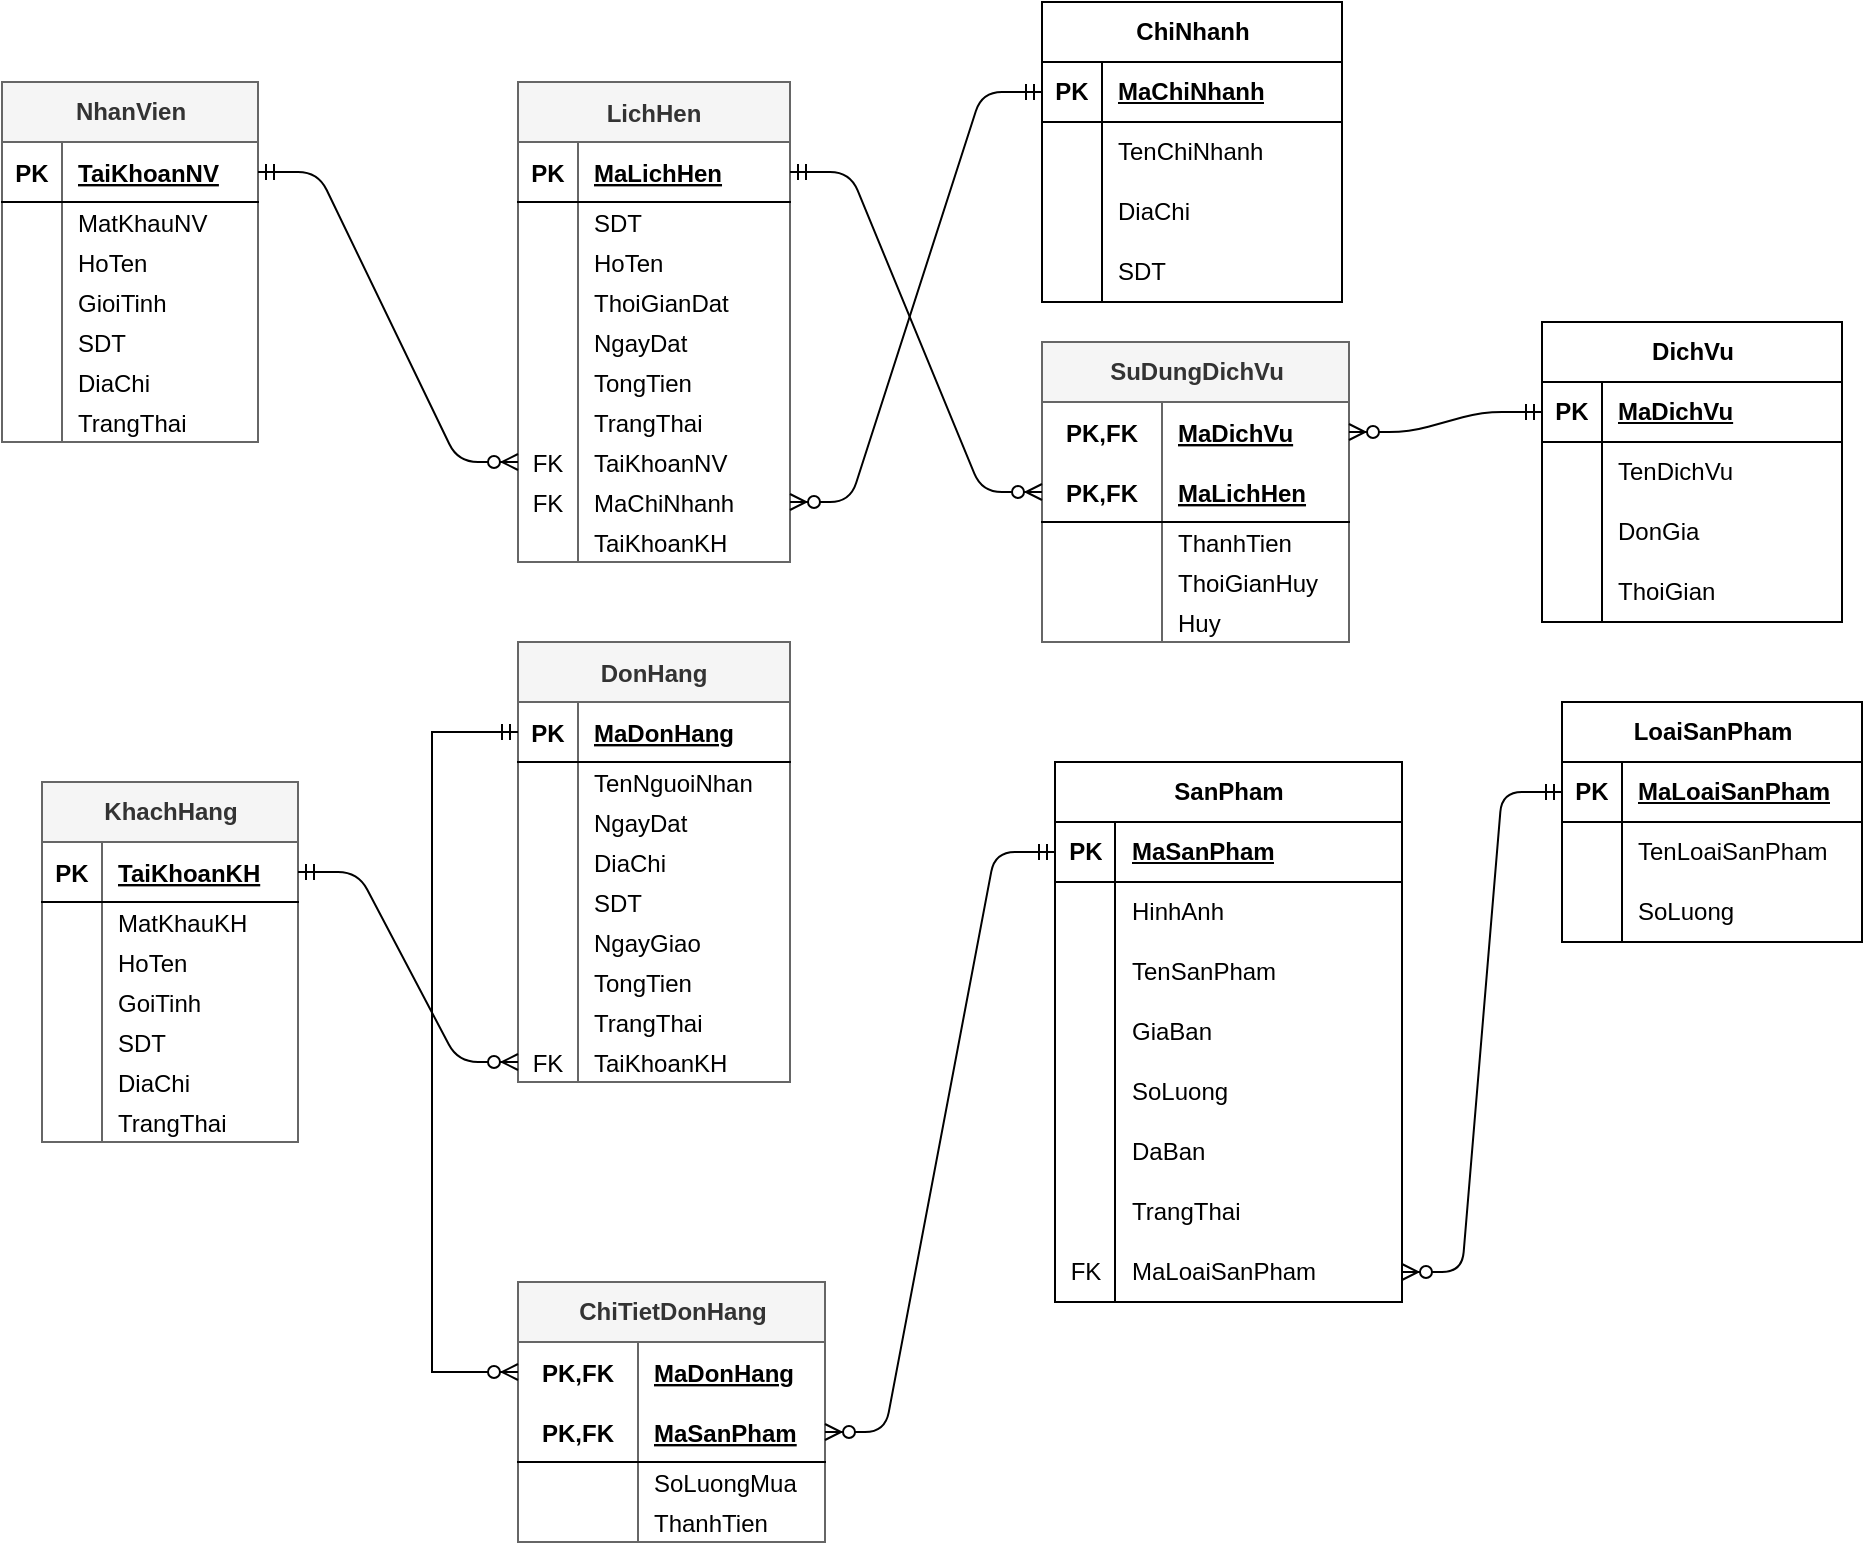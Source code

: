 <mxfile version="22.1.2" type="device">
  <diagram name="Page-1" id="HncahIMjCiN773of_q_i">
    <mxGraphModel dx="1434" dy="836" grid="1" gridSize="10" guides="1" tooltips="1" connect="1" arrows="1" fold="1" page="1" pageScale="1" pageWidth="850" pageHeight="1100" math="0" shadow="0">
      <root>
        <mxCell id="0" />
        <mxCell id="1" parent="0" />
        <mxCell id="_d88IDd6Z6OL_i4cyT-N-1" value="SanPham" style="shape=table;startSize=30;container=1;collapsible=1;childLayout=tableLayout;fixedRows=1;rowLines=0;fontStyle=1;align=center;resizeLast=1;html=1;" parent="1" vertex="1">
          <mxGeometry x="726.5" y="980" width="173.5" height="270" as="geometry" />
        </mxCell>
        <mxCell id="_d88IDd6Z6OL_i4cyT-N-2" value="" style="shape=tableRow;horizontal=0;startSize=0;swimlaneHead=0;swimlaneBody=0;fillColor=none;collapsible=0;dropTarget=0;points=[[0,0.5],[1,0.5]];portConstraint=eastwest;top=0;left=0;right=0;bottom=1;" parent="_d88IDd6Z6OL_i4cyT-N-1" vertex="1">
          <mxGeometry y="30" width="173.5" height="30" as="geometry" />
        </mxCell>
        <mxCell id="_d88IDd6Z6OL_i4cyT-N-3" value="PK" style="shape=partialRectangle;connectable=0;fillColor=none;top=0;left=0;bottom=0;right=0;fontStyle=1;overflow=hidden;whiteSpace=wrap;html=1;" parent="_d88IDd6Z6OL_i4cyT-N-2" vertex="1">
          <mxGeometry width="30" height="30" as="geometry">
            <mxRectangle width="30" height="30" as="alternateBounds" />
          </mxGeometry>
        </mxCell>
        <mxCell id="_d88IDd6Z6OL_i4cyT-N-4" value="MaSanPham" style="shape=partialRectangle;connectable=0;fillColor=none;top=0;left=0;bottom=0;right=0;align=left;spacingLeft=6;fontStyle=5;overflow=hidden;whiteSpace=wrap;html=1;" parent="_d88IDd6Z6OL_i4cyT-N-2" vertex="1">
          <mxGeometry x="30" width="143.5" height="30" as="geometry">
            <mxRectangle width="143.5" height="30" as="alternateBounds" />
          </mxGeometry>
        </mxCell>
        <mxCell id="_d88IDd6Z6OL_i4cyT-N-5" value="" style="shape=tableRow;horizontal=0;startSize=0;swimlaneHead=0;swimlaneBody=0;fillColor=none;collapsible=0;dropTarget=0;points=[[0,0.5],[1,0.5]];portConstraint=eastwest;top=0;left=0;right=0;bottom=0;" parent="_d88IDd6Z6OL_i4cyT-N-1" vertex="1">
          <mxGeometry y="60" width="173.5" height="30" as="geometry" />
        </mxCell>
        <mxCell id="_d88IDd6Z6OL_i4cyT-N-6" value="" style="shape=partialRectangle;connectable=0;fillColor=none;top=0;left=0;bottom=0;right=0;editable=1;overflow=hidden;whiteSpace=wrap;html=1;" parent="_d88IDd6Z6OL_i4cyT-N-5" vertex="1">
          <mxGeometry width="30" height="30" as="geometry">
            <mxRectangle width="30" height="30" as="alternateBounds" />
          </mxGeometry>
        </mxCell>
        <mxCell id="_d88IDd6Z6OL_i4cyT-N-7" value="HinhAnh" style="shape=partialRectangle;connectable=0;fillColor=none;top=0;left=0;bottom=0;right=0;align=left;spacingLeft=6;overflow=hidden;whiteSpace=wrap;html=1;" parent="_d88IDd6Z6OL_i4cyT-N-5" vertex="1">
          <mxGeometry x="30" width="143.5" height="30" as="geometry">
            <mxRectangle width="143.5" height="30" as="alternateBounds" />
          </mxGeometry>
        </mxCell>
        <mxCell id="_d88IDd6Z6OL_i4cyT-N-8" value="" style="shape=tableRow;horizontal=0;startSize=0;swimlaneHead=0;swimlaneBody=0;fillColor=none;collapsible=0;dropTarget=0;points=[[0,0.5],[1,0.5]];portConstraint=eastwest;top=0;left=0;right=0;bottom=0;" parent="_d88IDd6Z6OL_i4cyT-N-1" vertex="1">
          <mxGeometry y="90" width="173.5" height="30" as="geometry" />
        </mxCell>
        <mxCell id="_d88IDd6Z6OL_i4cyT-N-9" value="" style="shape=partialRectangle;connectable=0;fillColor=none;top=0;left=0;bottom=0;right=0;editable=1;overflow=hidden;whiteSpace=wrap;html=1;" parent="_d88IDd6Z6OL_i4cyT-N-8" vertex="1">
          <mxGeometry width="30" height="30" as="geometry">
            <mxRectangle width="30" height="30" as="alternateBounds" />
          </mxGeometry>
        </mxCell>
        <mxCell id="_d88IDd6Z6OL_i4cyT-N-10" value="TenSanPham" style="shape=partialRectangle;connectable=0;fillColor=none;top=0;left=0;bottom=0;right=0;align=left;spacingLeft=6;overflow=hidden;whiteSpace=wrap;html=1;" parent="_d88IDd6Z6OL_i4cyT-N-8" vertex="1">
          <mxGeometry x="30" width="143.5" height="30" as="geometry">
            <mxRectangle width="143.5" height="30" as="alternateBounds" />
          </mxGeometry>
        </mxCell>
        <mxCell id="_d88IDd6Z6OL_i4cyT-N-14" value="" style="shape=tableRow;horizontal=0;startSize=0;swimlaneHead=0;swimlaneBody=0;fillColor=none;collapsible=0;dropTarget=0;points=[[0,0.5],[1,0.5]];portConstraint=eastwest;top=0;left=0;right=0;bottom=0;" parent="_d88IDd6Z6OL_i4cyT-N-1" vertex="1">
          <mxGeometry y="120" width="173.5" height="30" as="geometry" />
        </mxCell>
        <mxCell id="_d88IDd6Z6OL_i4cyT-N-15" value="" style="shape=partialRectangle;connectable=0;fillColor=none;top=0;left=0;bottom=0;right=0;editable=1;overflow=hidden;whiteSpace=wrap;html=1;" parent="_d88IDd6Z6OL_i4cyT-N-14" vertex="1">
          <mxGeometry width="30" height="30" as="geometry">
            <mxRectangle width="30" height="30" as="alternateBounds" />
          </mxGeometry>
        </mxCell>
        <mxCell id="_d88IDd6Z6OL_i4cyT-N-16" value="GiaBan" style="shape=partialRectangle;connectable=0;fillColor=none;top=0;left=0;bottom=0;right=0;align=left;spacingLeft=6;overflow=hidden;whiteSpace=wrap;html=1;" parent="_d88IDd6Z6OL_i4cyT-N-14" vertex="1">
          <mxGeometry x="30" width="143.5" height="30" as="geometry">
            <mxRectangle width="143.5" height="30" as="alternateBounds" />
          </mxGeometry>
        </mxCell>
        <mxCell id="_d88IDd6Z6OL_i4cyT-N-17" value="" style="shape=tableRow;horizontal=0;startSize=0;swimlaneHead=0;swimlaneBody=0;fillColor=none;collapsible=0;dropTarget=0;points=[[0,0.5],[1,0.5]];portConstraint=eastwest;top=0;left=0;right=0;bottom=0;" parent="_d88IDd6Z6OL_i4cyT-N-1" vertex="1">
          <mxGeometry y="150" width="173.5" height="30" as="geometry" />
        </mxCell>
        <mxCell id="_d88IDd6Z6OL_i4cyT-N-18" value="" style="shape=partialRectangle;connectable=0;fillColor=none;top=0;left=0;bottom=0;right=0;editable=1;overflow=hidden;whiteSpace=wrap;html=1;" parent="_d88IDd6Z6OL_i4cyT-N-17" vertex="1">
          <mxGeometry width="30" height="30" as="geometry">
            <mxRectangle width="30" height="30" as="alternateBounds" />
          </mxGeometry>
        </mxCell>
        <mxCell id="_d88IDd6Z6OL_i4cyT-N-19" value="SoLuong" style="shape=partialRectangle;connectable=0;fillColor=none;top=0;left=0;bottom=0;right=0;align=left;spacingLeft=6;overflow=hidden;whiteSpace=wrap;html=1;" parent="_d88IDd6Z6OL_i4cyT-N-17" vertex="1">
          <mxGeometry x="30" width="143.5" height="30" as="geometry">
            <mxRectangle width="143.5" height="30" as="alternateBounds" />
          </mxGeometry>
        </mxCell>
        <mxCell id="_d88IDd6Z6OL_i4cyT-N-20" value="" style="shape=tableRow;horizontal=0;startSize=0;swimlaneHead=0;swimlaneBody=0;fillColor=none;collapsible=0;dropTarget=0;points=[[0,0.5],[1,0.5]];portConstraint=eastwest;top=0;left=0;right=0;bottom=0;" parent="_d88IDd6Z6OL_i4cyT-N-1" vertex="1">
          <mxGeometry y="180" width="173.5" height="30" as="geometry" />
        </mxCell>
        <mxCell id="_d88IDd6Z6OL_i4cyT-N-21" value="" style="shape=partialRectangle;connectable=0;fillColor=none;top=0;left=0;bottom=0;right=0;editable=1;overflow=hidden;whiteSpace=wrap;html=1;" parent="_d88IDd6Z6OL_i4cyT-N-20" vertex="1">
          <mxGeometry width="30" height="30" as="geometry">
            <mxRectangle width="30" height="30" as="alternateBounds" />
          </mxGeometry>
        </mxCell>
        <mxCell id="_d88IDd6Z6OL_i4cyT-N-22" value="DaBan" style="shape=partialRectangle;connectable=0;fillColor=none;top=0;left=0;bottom=0;right=0;align=left;spacingLeft=6;overflow=hidden;whiteSpace=wrap;html=1;" parent="_d88IDd6Z6OL_i4cyT-N-20" vertex="1">
          <mxGeometry x="30" width="143.5" height="30" as="geometry">
            <mxRectangle width="143.5" height="30" as="alternateBounds" />
          </mxGeometry>
        </mxCell>
        <mxCell id="_d88IDd6Z6OL_i4cyT-N-23" value="" style="shape=tableRow;horizontal=0;startSize=0;swimlaneHead=0;swimlaneBody=0;fillColor=none;collapsible=0;dropTarget=0;points=[[0,0.5],[1,0.5]];portConstraint=eastwest;top=0;left=0;right=0;bottom=0;" parent="_d88IDd6Z6OL_i4cyT-N-1" vertex="1">
          <mxGeometry y="210" width="173.5" height="30" as="geometry" />
        </mxCell>
        <mxCell id="_d88IDd6Z6OL_i4cyT-N-24" value="" style="shape=partialRectangle;connectable=0;fillColor=none;top=0;left=0;bottom=0;right=0;editable=1;overflow=hidden;whiteSpace=wrap;html=1;" parent="_d88IDd6Z6OL_i4cyT-N-23" vertex="1">
          <mxGeometry width="30" height="30" as="geometry">
            <mxRectangle width="30" height="30" as="alternateBounds" />
          </mxGeometry>
        </mxCell>
        <mxCell id="_d88IDd6Z6OL_i4cyT-N-25" value="TrangThai" style="shape=partialRectangle;connectable=0;fillColor=none;top=0;left=0;bottom=0;right=0;align=left;spacingLeft=6;overflow=hidden;whiteSpace=wrap;html=1;" parent="_d88IDd6Z6OL_i4cyT-N-23" vertex="1">
          <mxGeometry x="30" width="143.5" height="30" as="geometry">
            <mxRectangle width="143.5" height="30" as="alternateBounds" />
          </mxGeometry>
        </mxCell>
        <mxCell id="_d88IDd6Z6OL_i4cyT-N-26" value="" style="shape=tableRow;horizontal=0;startSize=0;swimlaneHead=0;swimlaneBody=0;fillColor=none;collapsible=0;dropTarget=0;points=[[0,0.5],[1,0.5]];portConstraint=eastwest;top=0;left=0;right=0;bottom=0;" parent="_d88IDd6Z6OL_i4cyT-N-1" vertex="1">
          <mxGeometry y="240" width="173.5" height="30" as="geometry" />
        </mxCell>
        <mxCell id="_d88IDd6Z6OL_i4cyT-N-27" value="FK" style="shape=partialRectangle;connectable=0;fillColor=none;top=0;left=0;bottom=0;right=0;editable=1;overflow=hidden;whiteSpace=wrap;html=1;" parent="_d88IDd6Z6OL_i4cyT-N-26" vertex="1">
          <mxGeometry width="30" height="30" as="geometry">
            <mxRectangle width="30" height="30" as="alternateBounds" />
          </mxGeometry>
        </mxCell>
        <mxCell id="_d88IDd6Z6OL_i4cyT-N-28" value="MaLoaiSanPham" style="shape=partialRectangle;connectable=0;fillColor=none;top=0;left=0;bottom=0;right=0;align=left;spacingLeft=6;overflow=hidden;whiteSpace=wrap;html=1;" parent="_d88IDd6Z6OL_i4cyT-N-26" vertex="1">
          <mxGeometry x="30" width="143.5" height="30" as="geometry">
            <mxRectangle width="143.5" height="30" as="alternateBounds" />
          </mxGeometry>
        </mxCell>
        <mxCell id="_d88IDd6Z6OL_i4cyT-N-29" value="LoaiSanPham" style="shape=table;startSize=30;container=1;collapsible=1;childLayout=tableLayout;fixedRows=1;rowLines=0;fontStyle=1;align=center;resizeLast=1;html=1;" parent="1" vertex="1">
          <mxGeometry x="980" y="950" width="150" height="120" as="geometry" />
        </mxCell>
        <mxCell id="_d88IDd6Z6OL_i4cyT-N-30" value="" style="shape=tableRow;horizontal=0;startSize=0;swimlaneHead=0;swimlaneBody=0;fillColor=none;collapsible=0;dropTarget=0;points=[[0,0.5],[1,0.5]];portConstraint=eastwest;top=0;left=0;right=0;bottom=1;" parent="_d88IDd6Z6OL_i4cyT-N-29" vertex="1">
          <mxGeometry y="30" width="150" height="30" as="geometry" />
        </mxCell>
        <mxCell id="_d88IDd6Z6OL_i4cyT-N-31" value="PK" style="shape=partialRectangle;connectable=0;fillColor=none;top=0;left=0;bottom=0;right=0;fontStyle=1;overflow=hidden;whiteSpace=wrap;html=1;" parent="_d88IDd6Z6OL_i4cyT-N-30" vertex="1">
          <mxGeometry width="30" height="30" as="geometry">
            <mxRectangle width="30" height="30" as="alternateBounds" />
          </mxGeometry>
        </mxCell>
        <mxCell id="_d88IDd6Z6OL_i4cyT-N-32" value="MaLoaiSanPham" style="shape=partialRectangle;connectable=0;fillColor=none;top=0;left=0;bottom=0;right=0;align=left;spacingLeft=6;fontStyle=5;overflow=hidden;whiteSpace=wrap;html=1;" parent="_d88IDd6Z6OL_i4cyT-N-30" vertex="1">
          <mxGeometry x="30" width="120" height="30" as="geometry">
            <mxRectangle width="120" height="30" as="alternateBounds" />
          </mxGeometry>
        </mxCell>
        <mxCell id="_d88IDd6Z6OL_i4cyT-N-33" value="" style="shape=tableRow;horizontal=0;startSize=0;swimlaneHead=0;swimlaneBody=0;fillColor=none;collapsible=0;dropTarget=0;points=[[0,0.5],[1,0.5]];portConstraint=eastwest;top=0;left=0;right=0;bottom=0;" parent="_d88IDd6Z6OL_i4cyT-N-29" vertex="1">
          <mxGeometry y="60" width="150" height="30" as="geometry" />
        </mxCell>
        <mxCell id="_d88IDd6Z6OL_i4cyT-N-34" value="" style="shape=partialRectangle;connectable=0;fillColor=none;top=0;left=0;bottom=0;right=0;editable=1;overflow=hidden;whiteSpace=wrap;html=1;" parent="_d88IDd6Z6OL_i4cyT-N-33" vertex="1">
          <mxGeometry width="30" height="30" as="geometry">
            <mxRectangle width="30" height="30" as="alternateBounds" />
          </mxGeometry>
        </mxCell>
        <mxCell id="_d88IDd6Z6OL_i4cyT-N-35" value="TenLoaiSanPham" style="shape=partialRectangle;connectable=0;fillColor=none;top=0;left=0;bottom=0;right=0;align=left;spacingLeft=6;overflow=hidden;whiteSpace=wrap;html=1;" parent="_d88IDd6Z6OL_i4cyT-N-33" vertex="1">
          <mxGeometry x="30" width="120" height="30" as="geometry">
            <mxRectangle width="120" height="30" as="alternateBounds" />
          </mxGeometry>
        </mxCell>
        <mxCell id="_d88IDd6Z6OL_i4cyT-N-36" value="" style="shape=tableRow;horizontal=0;startSize=0;swimlaneHead=0;swimlaneBody=0;fillColor=none;collapsible=0;dropTarget=0;points=[[0,0.5],[1,0.5]];portConstraint=eastwest;top=0;left=0;right=0;bottom=0;" parent="_d88IDd6Z6OL_i4cyT-N-29" vertex="1">
          <mxGeometry y="90" width="150" height="30" as="geometry" />
        </mxCell>
        <mxCell id="_d88IDd6Z6OL_i4cyT-N-37" value="" style="shape=partialRectangle;connectable=0;fillColor=none;top=0;left=0;bottom=0;right=0;editable=1;overflow=hidden;whiteSpace=wrap;html=1;" parent="_d88IDd6Z6OL_i4cyT-N-36" vertex="1">
          <mxGeometry width="30" height="30" as="geometry">
            <mxRectangle width="30" height="30" as="alternateBounds" />
          </mxGeometry>
        </mxCell>
        <mxCell id="_d88IDd6Z6OL_i4cyT-N-38" value="SoLuong" style="shape=partialRectangle;connectable=0;fillColor=none;top=0;left=0;bottom=0;right=0;align=left;spacingLeft=6;overflow=hidden;whiteSpace=wrap;html=1;" parent="_d88IDd6Z6OL_i4cyT-N-36" vertex="1">
          <mxGeometry x="30" width="120" height="30" as="geometry">
            <mxRectangle width="120" height="30" as="alternateBounds" />
          </mxGeometry>
        </mxCell>
        <mxCell id="5V6M3FUcYlCxFyucdy4K-14" value="KhachHang" style="shape=table;startSize=30;container=1;collapsible=1;childLayout=tableLayout;fixedRows=1;rowLines=0;fontStyle=1;align=center;resizeLast=1;fillColor=#f5f5f5;html=1;strokeColor=#666666;fontColor=#333333;" parent="1" vertex="1">
          <mxGeometry x="220" y="990" width="128" height="180" as="geometry" />
        </mxCell>
        <mxCell id="5V6M3FUcYlCxFyucdy4K-15" value="" style="shape=partialRectangle;collapsible=0;dropTarget=0;pointerEvents=0;fillColor=none;top=0;left=0;bottom=1;right=0;points=[[0,0.5],[1,0.5]];portConstraint=eastwest;" parent="5V6M3FUcYlCxFyucdy4K-14" vertex="1">
          <mxGeometry y="30" width="128" height="30" as="geometry" />
        </mxCell>
        <mxCell id="5V6M3FUcYlCxFyucdy4K-16" value="PK" style="shape=partialRectangle;connectable=0;fillColor=none;top=0;left=0;bottom=0;right=0;fontStyle=1;overflow=hidden;" parent="5V6M3FUcYlCxFyucdy4K-15" vertex="1">
          <mxGeometry width="30" height="30" as="geometry">
            <mxRectangle width="30" height="30" as="alternateBounds" />
          </mxGeometry>
        </mxCell>
        <mxCell id="5V6M3FUcYlCxFyucdy4K-17" value="TaiKhoanKH" style="shape=partialRectangle;connectable=0;fillColor=none;top=0;left=0;bottom=0;right=0;align=left;spacingLeft=6;fontStyle=5;overflow=hidden;" parent="5V6M3FUcYlCxFyucdy4K-15" vertex="1">
          <mxGeometry x="30" width="98" height="30" as="geometry">
            <mxRectangle width="98" height="30" as="alternateBounds" />
          </mxGeometry>
        </mxCell>
        <mxCell id="5V6M3FUcYlCxFyucdy4K-18" value="" style="shape=partialRectangle;collapsible=0;dropTarget=0;pointerEvents=0;fillColor=none;top=0;left=0;bottom=0;right=0;points=[[0,0.5],[1,0.5]];portConstraint=eastwest;" parent="5V6M3FUcYlCxFyucdy4K-14" vertex="1">
          <mxGeometry y="60" width="128" height="20" as="geometry" />
        </mxCell>
        <mxCell id="5V6M3FUcYlCxFyucdy4K-19" value="" style="shape=partialRectangle;connectable=0;fillColor=none;top=0;left=0;bottom=0;right=0;editable=1;overflow=hidden;" parent="5V6M3FUcYlCxFyucdy4K-18" vertex="1">
          <mxGeometry width="30" height="20" as="geometry">
            <mxRectangle width="30" height="20" as="alternateBounds" />
          </mxGeometry>
        </mxCell>
        <mxCell id="5V6M3FUcYlCxFyucdy4K-20" value="MatKhauKH" style="shape=partialRectangle;connectable=0;fillColor=none;top=0;left=0;bottom=0;right=0;align=left;spacingLeft=6;overflow=hidden;" parent="5V6M3FUcYlCxFyucdy4K-18" vertex="1">
          <mxGeometry x="30" width="98" height="20" as="geometry">
            <mxRectangle width="98" height="20" as="alternateBounds" />
          </mxGeometry>
        </mxCell>
        <mxCell id="5V6M3FUcYlCxFyucdy4K-21" value="" style="shape=partialRectangle;collapsible=0;dropTarget=0;pointerEvents=0;fillColor=none;top=0;left=0;bottom=0;right=0;points=[[0,0.5],[1,0.5]];portConstraint=eastwest;" parent="5V6M3FUcYlCxFyucdy4K-14" vertex="1">
          <mxGeometry y="80" width="128" height="20" as="geometry" />
        </mxCell>
        <mxCell id="5V6M3FUcYlCxFyucdy4K-22" value="" style="shape=partialRectangle;connectable=0;fillColor=none;top=0;left=0;bottom=0;right=0;editable=1;overflow=hidden;" parent="5V6M3FUcYlCxFyucdy4K-21" vertex="1">
          <mxGeometry width="30" height="20" as="geometry">
            <mxRectangle width="30" height="20" as="alternateBounds" />
          </mxGeometry>
        </mxCell>
        <mxCell id="5V6M3FUcYlCxFyucdy4K-23" value="HoTen" style="shape=partialRectangle;connectable=0;fillColor=none;top=0;left=0;bottom=0;right=0;align=left;spacingLeft=6;overflow=hidden;" parent="5V6M3FUcYlCxFyucdy4K-21" vertex="1">
          <mxGeometry x="30" width="98" height="20" as="geometry">
            <mxRectangle width="98" height="20" as="alternateBounds" />
          </mxGeometry>
        </mxCell>
        <mxCell id="5V6M3FUcYlCxFyucdy4K-30" value="" style="shape=partialRectangle;collapsible=0;dropTarget=0;pointerEvents=0;fillColor=none;top=0;left=0;bottom=0;right=0;points=[[0,0.5],[1,0.5]];portConstraint=eastwest;" parent="5V6M3FUcYlCxFyucdy4K-14" vertex="1">
          <mxGeometry y="100" width="128" height="20" as="geometry" />
        </mxCell>
        <mxCell id="5V6M3FUcYlCxFyucdy4K-31" value="" style="shape=partialRectangle;connectable=0;fillColor=none;top=0;left=0;bottom=0;right=0;editable=1;overflow=hidden;" parent="5V6M3FUcYlCxFyucdy4K-30" vertex="1">
          <mxGeometry width="30" height="20" as="geometry">
            <mxRectangle width="30" height="20" as="alternateBounds" />
          </mxGeometry>
        </mxCell>
        <mxCell id="5V6M3FUcYlCxFyucdy4K-32" value="GoiTinh" style="shape=partialRectangle;connectable=0;fillColor=none;top=0;left=0;bottom=0;right=0;align=left;spacingLeft=6;overflow=hidden;" parent="5V6M3FUcYlCxFyucdy4K-30" vertex="1">
          <mxGeometry x="30" width="98" height="20" as="geometry">
            <mxRectangle width="98" height="20" as="alternateBounds" />
          </mxGeometry>
        </mxCell>
        <mxCell id="5V6M3FUcYlCxFyucdy4K-24" value="" style="shape=partialRectangle;collapsible=0;dropTarget=0;pointerEvents=0;fillColor=none;top=0;left=0;bottom=0;right=0;points=[[0,0.5],[1,0.5]];portConstraint=eastwest;" parent="5V6M3FUcYlCxFyucdy4K-14" vertex="1">
          <mxGeometry y="120" width="128" height="20" as="geometry" />
        </mxCell>
        <mxCell id="5V6M3FUcYlCxFyucdy4K-25" value="" style="shape=partialRectangle;connectable=0;fillColor=none;top=0;left=0;bottom=0;right=0;editable=1;overflow=hidden;" parent="5V6M3FUcYlCxFyucdy4K-24" vertex="1">
          <mxGeometry width="30" height="20" as="geometry">
            <mxRectangle width="30" height="20" as="alternateBounds" />
          </mxGeometry>
        </mxCell>
        <mxCell id="5V6M3FUcYlCxFyucdy4K-26" value="SDT" style="shape=partialRectangle;connectable=0;fillColor=none;top=0;left=0;bottom=0;right=0;align=left;spacingLeft=6;overflow=hidden;" parent="5V6M3FUcYlCxFyucdy4K-24" vertex="1">
          <mxGeometry x="30" width="98" height="20" as="geometry">
            <mxRectangle width="98" height="20" as="alternateBounds" />
          </mxGeometry>
        </mxCell>
        <mxCell id="5V6M3FUcYlCxFyucdy4K-33" value="" style="shape=partialRectangle;collapsible=0;dropTarget=0;pointerEvents=0;fillColor=none;top=0;left=0;bottom=0;right=0;points=[[0,0.5],[1,0.5]];portConstraint=eastwest;" parent="5V6M3FUcYlCxFyucdy4K-14" vertex="1">
          <mxGeometry y="140" width="128" height="20" as="geometry" />
        </mxCell>
        <mxCell id="5V6M3FUcYlCxFyucdy4K-34" value="" style="shape=partialRectangle;connectable=0;fillColor=none;top=0;left=0;bottom=0;right=0;editable=1;overflow=hidden;" parent="5V6M3FUcYlCxFyucdy4K-33" vertex="1">
          <mxGeometry width="30" height="20" as="geometry">
            <mxRectangle width="30" height="20" as="alternateBounds" />
          </mxGeometry>
        </mxCell>
        <mxCell id="5V6M3FUcYlCxFyucdy4K-35" value="DiaChi" style="shape=partialRectangle;connectable=0;fillColor=none;top=0;left=0;bottom=0;right=0;align=left;spacingLeft=6;overflow=hidden;" parent="5V6M3FUcYlCxFyucdy4K-33" vertex="1">
          <mxGeometry x="30" width="98" height="20" as="geometry">
            <mxRectangle width="98" height="20" as="alternateBounds" />
          </mxGeometry>
        </mxCell>
        <mxCell id="5V6M3FUcYlCxFyucdy4K-36" value="" style="shape=partialRectangle;collapsible=0;dropTarget=0;pointerEvents=0;fillColor=none;top=0;left=0;bottom=0;right=0;points=[[0,0.5],[1,0.5]];portConstraint=eastwest;" parent="5V6M3FUcYlCxFyucdy4K-14" vertex="1">
          <mxGeometry y="160" width="128" height="20" as="geometry" />
        </mxCell>
        <mxCell id="5V6M3FUcYlCxFyucdy4K-37" value="" style="shape=partialRectangle;connectable=0;fillColor=none;top=0;left=0;bottom=0;right=0;editable=1;overflow=hidden;" parent="5V6M3FUcYlCxFyucdy4K-36" vertex="1">
          <mxGeometry width="30" height="20" as="geometry">
            <mxRectangle width="30" height="20" as="alternateBounds" />
          </mxGeometry>
        </mxCell>
        <mxCell id="5V6M3FUcYlCxFyucdy4K-38" value="TrangThai" style="shape=partialRectangle;connectable=0;fillColor=none;top=0;left=0;bottom=0;right=0;align=left;spacingLeft=6;overflow=hidden;" parent="5V6M3FUcYlCxFyucdy4K-36" vertex="1">
          <mxGeometry x="30" width="98" height="20" as="geometry">
            <mxRectangle width="98" height="20" as="alternateBounds" />
          </mxGeometry>
        </mxCell>
        <mxCell id="5V6M3FUcYlCxFyucdy4K-39" value="ChiTietDonHang" style="shape=table;startSize=30;container=1;collapsible=1;childLayout=tableLayout;fixedRows=1;rowLines=0;fontStyle=1;align=center;resizeLast=1;fillColor=#f5f5f5;html=1;strokeColor=#666666;fontColor=#333333;" parent="1" vertex="1">
          <mxGeometry x="458" y="1240" width="153.5" height="130" as="geometry" />
        </mxCell>
        <mxCell id="5V6M3FUcYlCxFyucdy4K-40" value="" style="shape=partialRectangle;collapsible=0;dropTarget=0;pointerEvents=0;fillColor=none;top=0;left=0;bottom=0;right=0;points=[[0,0.5],[1,0.5]];portConstraint=eastwest;" parent="5V6M3FUcYlCxFyucdy4K-39" vertex="1">
          <mxGeometry y="30" width="153.5" height="30" as="geometry" />
        </mxCell>
        <mxCell id="5V6M3FUcYlCxFyucdy4K-41" value="PK,FK" style="shape=partialRectangle;connectable=0;fillColor=none;top=0;left=0;bottom=0;right=0;fontStyle=1;overflow=hidden;" parent="5V6M3FUcYlCxFyucdy4K-40" vertex="1">
          <mxGeometry width="60" height="30" as="geometry">
            <mxRectangle width="60" height="30" as="alternateBounds" />
          </mxGeometry>
        </mxCell>
        <mxCell id="5V6M3FUcYlCxFyucdy4K-42" value="MaDonHang" style="shape=partialRectangle;connectable=0;fillColor=none;top=0;left=0;bottom=0;right=0;align=left;spacingLeft=6;fontStyle=5;overflow=hidden;" parent="5V6M3FUcYlCxFyucdy4K-40" vertex="1">
          <mxGeometry x="60" width="93.5" height="30" as="geometry">
            <mxRectangle width="93.5" height="30" as="alternateBounds" />
          </mxGeometry>
        </mxCell>
        <mxCell id="5V6M3FUcYlCxFyucdy4K-43" value="" style="shape=partialRectangle;collapsible=0;dropTarget=0;pointerEvents=0;fillColor=none;top=0;left=0;bottom=1;right=0;points=[[0,0.5],[1,0.5]];portConstraint=eastwest;" parent="5V6M3FUcYlCxFyucdy4K-39" vertex="1">
          <mxGeometry y="60" width="153.5" height="30" as="geometry" />
        </mxCell>
        <mxCell id="5V6M3FUcYlCxFyucdy4K-44" value="PK,FK" style="shape=partialRectangle;connectable=0;fillColor=none;top=0;left=0;bottom=0;right=0;fontStyle=1;overflow=hidden;" parent="5V6M3FUcYlCxFyucdy4K-43" vertex="1">
          <mxGeometry width="60" height="30" as="geometry">
            <mxRectangle width="60" height="30" as="alternateBounds" />
          </mxGeometry>
        </mxCell>
        <mxCell id="5V6M3FUcYlCxFyucdy4K-45" value="MaSanPham" style="shape=partialRectangle;connectable=0;fillColor=none;top=0;left=0;bottom=0;right=0;align=left;spacingLeft=6;fontStyle=5;overflow=hidden;" parent="5V6M3FUcYlCxFyucdy4K-43" vertex="1">
          <mxGeometry x="60" width="93.5" height="30" as="geometry">
            <mxRectangle width="93.5" height="30" as="alternateBounds" />
          </mxGeometry>
        </mxCell>
        <mxCell id="5V6M3FUcYlCxFyucdy4K-46" value="" style="shape=partialRectangle;collapsible=0;dropTarget=0;pointerEvents=0;fillColor=none;top=0;left=0;bottom=0;right=0;points=[[0,0.5],[1,0.5]];portConstraint=eastwest;" parent="5V6M3FUcYlCxFyucdy4K-39" vertex="1">
          <mxGeometry y="90" width="153.5" height="20" as="geometry" />
        </mxCell>
        <mxCell id="5V6M3FUcYlCxFyucdy4K-47" value="" style="shape=partialRectangle;connectable=0;fillColor=none;top=0;left=0;bottom=0;right=0;editable=1;overflow=hidden;" parent="5V6M3FUcYlCxFyucdy4K-46" vertex="1">
          <mxGeometry width="60" height="20" as="geometry">
            <mxRectangle width="60" height="20" as="alternateBounds" />
          </mxGeometry>
        </mxCell>
        <mxCell id="5V6M3FUcYlCxFyucdy4K-48" value="SoLuongMua" style="shape=partialRectangle;connectable=0;fillColor=none;top=0;left=0;bottom=0;right=0;align=left;spacingLeft=6;overflow=hidden;" parent="5V6M3FUcYlCxFyucdy4K-46" vertex="1">
          <mxGeometry x="60" width="93.5" height="20" as="geometry">
            <mxRectangle width="93.5" height="20" as="alternateBounds" />
          </mxGeometry>
        </mxCell>
        <mxCell id="5V6M3FUcYlCxFyucdy4K-49" value="" style="shape=partialRectangle;collapsible=0;dropTarget=0;pointerEvents=0;fillColor=none;top=0;left=0;bottom=0;right=0;points=[[0,0.5],[1,0.5]];portConstraint=eastwest;" parent="5V6M3FUcYlCxFyucdy4K-39" vertex="1">
          <mxGeometry y="110" width="153.5" height="20" as="geometry" />
        </mxCell>
        <mxCell id="5V6M3FUcYlCxFyucdy4K-50" value="" style="shape=partialRectangle;connectable=0;fillColor=none;top=0;left=0;bottom=0;right=0;editable=1;overflow=hidden;" parent="5V6M3FUcYlCxFyucdy4K-49" vertex="1">
          <mxGeometry width="60" height="20" as="geometry">
            <mxRectangle width="60" height="20" as="alternateBounds" />
          </mxGeometry>
        </mxCell>
        <mxCell id="5V6M3FUcYlCxFyucdy4K-51" value="ThanhTien" style="shape=partialRectangle;connectable=0;fillColor=none;top=0;left=0;bottom=0;right=0;align=left;spacingLeft=6;overflow=hidden;" parent="5V6M3FUcYlCxFyucdy4K-49" vertex="1">
          <mxGeometry x="60" width="93.5" height="20" as="geometry">
            <mxRectangle width="93.5" height="20" as="alternateBounds" />
          </mxGeometry>
        </mxCell>
        <mxCell id="5V6M3FUcYlCxFyucdy4K-104" value="NhanVien" style="shape=table;startSize=30;container=1;collapsible=1;childLayout=tableLayout;fixedRows=1;rowLines=0;fontStyle=1;align=center;resizeLast=1;fillColor=#f5f5f5;html=1;strokeColor=#666666;fontColor=#333333;" parent="1" vertex="1">
          <mxGeometry x="200" y="640" width="128" height="180" as="geometry" />
        </mxCell>
        <mxCell id="5V6M3FUcYlCxFyucdy4K-105" value="" style="shape=partialRectangle;collapsible=0;dropTarget=0;pointerEvents=0;fillColor=none;top=0;left=0;bottom=1;right=0;points=[[0,0.5],[1,0.5]];portConstraint=eastwest;" parent="5V6M3FUcYlCxFyucdy4K-104" vertex="1">
          <mxGeometry y="30" width="128" height="30" as="geometry" />
        </mxCell>
        <mxCell id="5V6M3FUcYlCxFyucdy4K-106" value="PK" style="shape=partialRectangle;connectable=0;fillColor=none;top=0;left=0;bottom=0;right=0;fontStyle=1;overflow=hidden;" parent="5V6M3FUcYlCxFyucdy4K-105" vertex="1">
          <mxGeometry width="30" height="30" as="geometry">
            <mxRectangle width="30" height="30" as="alternateBounds" />
          </mxGeometry>
        </mxCell>
        <mxCell id="5V6M3FUcYlCxFyucdy4K-107" value="TaiKhoanNV" style="shape=partialRectangle;connectable=0;fillColor=none;top=0;left=0;bottom=0;right=0;align=left;spacingLeft=6;fontStyle=5;overflow=hidden;" parent="5V6M3FUcYlCxFyucdy4K-105" vertex="1">
          <mxGeometry x="30" width="98" height="30" as="geometry">
            <mxRectangle width="98" height="30" as="alternateBounds" />
          </mxGeometry>
        </mxCell>
        <mxCell id="5V6M3FUcYlCxFyucdy4K-108" value="" style="shape=partialRectangle;collapsible=0;dropTarget=0;pointerEvents=0;fillColor=none;top=0;left=0;bottom=0;right=0;points=[[0,0.5],[1,0.5]];portConstraint=eastwest;" parent="5V6M3FUcYlCxFyucdy4K-104" vertex="1">
          <mxGeometry y="60" width="128" height="20" as="geometry" />
        </mxCell>
        <mxCell id="5V6M3FUcYlCxFyucdy4K-109" value="" style="shape=partialRectangle;connectable=0;fillColor=none;top=0;left=0;bottom=0;right=0;editable=1;overflow=hidden;" parent="5V6M3FUcYlCxFyucdy4K-108" vertex="1">
          <mxGeometry width="30" height="20" as="geometry">
            <mxRectangle width="30" height="20" as="alternateBounds" />
          </mxGeometry>
        </mxCell>
        <mxCell id="5V6M3FUcYlCxFyucdy4K-110" value="MatKhauNV" style="shape=partialRectangle;connectable=0;fillColor=none;top=0;left=0;bottom=0;right=0;align=left;spacingLeft=6;overflow=hidden;" parent="5V6M3FUcYlCxFyucdy4K-108" vertex="1">
          <mxGeometry x="30" width="98" height="20" as="geometry">
            <mxRectangle width="98" height="20" as="alternateBounds" />
          </mxGeometry>
        </mxCell>
        <mxCell id="5V6M3FUcYlCxFyucdy4K-111" value="" style="shape=partialRectangle;collapsible=0;dropTarget=0;pointerEvents=0;fillColor=none;top=0;left=0;bottom=0;right=0;points=[[0,0.5],[1,0.5]];portConstraint=eastwest;" parent="5V6M3FUcYlCxFyucdy4K-104" vertex="1">
          <mxGeometry y="80" width="128" height="20" as="geometry" />
        </mxCell>
        <mxCell id="5V6M3FUcYlCxFyucdy4K-112" value="" style="shape=partialRectangle;connectable=0;fillColor=none;top=0;left=0;bottom=0;right=0;editable=1;overflow=hidden;" parent="5V6M3FUcYlCxFyucdy4K-111" vertex="1">
          <mxGeometry width="30" height="20" as="geometry">
            <mxRectangle width="30" height="20" as="alternateBounds" />
          </mxGeometry>
        </mxCell>
        <mxCell id="5V6M3FUcYlCxFyucdy4K-113" value="HoTen" style="shape=partialRectangle;connectable=0;fillColor=none;top=0;left=0;bottom=0;right=0;align=left;spacingLeft=6;overflow=hidden;" parent="5V6M3FUcYlCxFyucdy4K-111" vertex="1">
          <mxGeometry x="30" width="98" height="20" as="geometry">
            <mxRectangle width="98" height="20" as="alternateBounds" />
          </mxGeometry>
        </mxCell>
        <mxCell id="5V6M3FUcYlCxFyucdy4K-117" value="" style="shape=partialRectangle;collapsible=0;dropTarget=0;pointerEvents=0;fillColor=none;top=0;left=0;bottom=0;right=0;points=[[0,0.5],[1,0.5]];portConstraint=eastwest;" parent="5V6M3FUcYlCxFyucdy4K-104" vertex="1">
          <mxGeometry y="100" width="128" height="20" as="geometry" />
        </mxCell>
        <mxCell id="5V6M3FUcYlCxFyucdy4K-118" value="" style="shape=partialRectangle;connectable=0;fillColor=none;top=0;left=0;bottom=0;right=0;editable=1;overflow=hidden;" parent="5V6M3FUcYlCxFyucdy4K-117" vertex="1">
          <mxGeometry width="30" height="20" as="geometry">
            <mxRectangle width="30" height="20" as="alternateBounds" />
          </mxGeometry>
        </mxCell>
        <mxCell id="5V6M3FUcYlCxFyucdy4K-119" value="GioiTinh" style="shape=partialRectangle;connectable=0;fillColor=none;top=0;left=0;bottom=0;right=0;align=left;spacingLeft=6;overflow=hidden;" parent="5V6M3FUcYlCxFyucdy4K-117" vertex="1">
          <mxGeometry x="30" width="98" height="20" as="geometry">
            <mxRectangle width="98" height="20" as="alternateBounds" />
          </mxGeometry>
        </mxCell>
        <mxCell id="5V6M3FUcYlCxFyucdy4K-123" value="" style="shape=partialRectangle;collapsible=0;dropTarget=0;pointerEvents=0;fillColor=none;top=0;left=0;bottom=0;right=0;points=[[0,0.5],[1,0.5]];portConstraint=eastwest;" parent="5V6M3FUcYlCxFyucdy4K-104" vertex="1">
          <mxGeometry y="120" width="128" height="20" as="geometry" />
        </mxCell>
        <mxCell id="5V6M3FUcYlCxFyucdy4K-124" value="" style="shape=partialRectangle;connectable=0;fillColor=none;top=0;left=0;bottom=0;right=0;editable=1;overflow=hidden;" parent="5V6M3FUcYlCxFyucdy4K-123" vertex="1">
          <mxGeometry width="30" height="20" as="geometry">
            <mxRectangle width="30" height="20" as="alternateBounds" />
          </mxGeometry>
        </mxCell>
        <mxCell id="5V6M3FUcYlCxFyucdy4K-125" value="SDT" style="shape=partialRectangle;connectable=0;fillColor=none;top=0;left=0;bottom=0;right=0;align=left;spacingLeft=6;overflow=hidden;" parent="5V6M3FUcYlCxFyucdy4K-123" vertex="1">
          <mxGeometry x="30" width="98" height="20" as="geometry">
            <mxRectangle width="98" height="20" as="alternateBounds" />
          </mxGeometry>
        </mxCell>
        <mxCell id="5V6M3FUcYlCxFyucdy4K-126" value="" style="shape=partialRectangle;collapsible=0;dropTarget=0;pointerEvents=0;fillColor=none;top=0;left=0;bottom=0;right=0;points=[[0,0.5],[1,0.5]];portConstraint=eastwest;" parent="5V6M3FUcYlCxFyucdy4K-104" vertex="1">
          <mxGeometry y="140" width="128" height="20" as="geometry" />
        </mxCell>
        <mxCell id="5V6M3FUcYlCxFyucdy4K-127" value="" style="shape=partialRectangle;connectable=0;fillColor=none;top=0;left=0;bottom=0;right=0;editable=1;overflow=hidden;" parent="5V6M3FUcYlCxFyucdy4K-126" vertex="1">
          <mxGeometry width="30" height="20" as="geometry">
            <mxRectangle width="30" height="20" as="alternateBounds" />
          </mxGeometry>
        </mxCell>
        <mxCell id="5V6M3FUcYlCxFyucdy4K-128" value="DiaChi" style="shape=partialRectangle;connectable=0;fillColor=none;top=0;left=0;bottom=0;right=0;align=left;spacingLeft=6;overflow=hidden;" parent="5V6M3FUcYlCxFyucdy4K-126" vertex="1">
          <mxGeometry x="30" width="98" height="20" as="geometry">
            <mxRectangle width="98" height="20" as="alternateBounds" />
          </mxGeometry>
        </mxCell>
        <mxCell id="5V6M3FUcYlCxFyucdy4K-129" value="" style="shape=partialRectangle;collapsible=0;dropTarget=0;pointerEvents=0;fillColor=none;top=0;left=0;bottom=0;right=0;points=[[0,0.5],[1,0.5]];portConstraint=eastwest;" parent="5V6M3FUcYlCxFyucdy4K-104" vertex="1">
          <mxGeometry y="160" width="128" height="20" as="geometry" />
        </mxCell>
        <mxCell id="5V6M3FUcYlCxFyucdy4K-130" value="" style="shape=partialRectangle;connectable=0;fillColor=none;top=0;left=0;bottom=0;right=0;editable=1;overflow=hidden;" parent="5V6M3FUcYlCxFyucdy4K-129" vertex="1">
          <mxGeometry width="30" height="20" as="geometry">
            <mxRectangle width="30" height="20" as="alternateBounds" />
          </mxGeometry>
        </mxCell>
        <mxCell id="5V6M3FUcYlCxFyucdy4K-131" value="TrangThai" style="shape=partialRectangle;connectable=0;fillColor=none;top=0;left=0;bottom=0;right=0;align=left;spacingLeft=6;overflow=hidden;" parent="5V6M3FUcYlCxFyucdy4K-129" vertex="1">
          <mxGeometry x="30" width="98" height="20" as="geometry">
            <mxRectangle width="98" height="20" as="alternateBounds" />
          </mxGeometry>
        </mxCell>
        <mxCell id="5V6M3FUcYlCxFyucdy4K-148" value="DonHang" style="shape=table;startSize=30;container=1;collapsible=1;childLayout=tableLayout;fixedRows=1;rowLines=0;fontStyle=1;align=center;resizeLast=1;fillColor=#f5f5f5;strokeColor=#666666;fontColor=#333333;" parent="1" vertex="1">
          <mxGeometry x="458" y="920" width="136" height="220" as="geometry" />
        </mxCell>
        <mxCell id="5V6M3FUcYlCxFyucdy4K-149" value="" style="shape=partialRectangle;collapsible=0;dropTarget=0;pointerEvents=0;fillColor=none;top=0;left=0;bottom=1;right=0;points=[[0,0.5],[1,0.5]];portConstraint=eastwest;" parent="5V6M3FUcYlCxFyucdy4K-148" vertex="1">
          <mxGeometry y="30" width="136" height="30" as="geometry" />
        </mxCell>
        <mxCell id="5V6M3FUcYlCxFyucdy4K-150" value="PK" style="shape=partialRectangle;connectable=0;fillColor=none;top=0;left=0;bottom=0;right=0;fontStyle=1;overflow=hidden;" parent="5V6M3FUcYlCxFyucdy4K-149" vertex="1">
          <mxGeometry width="30" height="30" as="geometry">
            <mxRectangle width="30" height="30" as="alternateBounds" />
          </mxGeometry>
        </mxCell>
        <mxCell id="5V6M3FUcYlCxFyucdy4K-151" value="MaDonHang" style="shape=partialRectangle;connectable=0;fillColor=none;top=0;left=0;bottom=0;right=0;align=left;spacingLeft=6;fontStyle=5;overflow=hidden;" parent="5V6M3FUcYlCxFyucdy4K-149" vertex="1">
          <mxGeometry x="30" width="106" height="30" as="geometry">
            <mxRectangle width="106" height="30" as="alternateBounds" />
          </mxGeometry>
        </mxCell>
        <mxCell id="5V6M3FUcYlCxFyucdy4K-152" value="" style="shape=partialRectangle;collapsible=0;dropTarget=0;pointerEvents=0;fillColor=none;top=0;left=0;bottom=0;right=0;points=[[0,0.5],[1,0.5]];portConstraint=eastwest;" parent="5V6M3FUcYlCxFyucdy4K-148" vertex="1">
          <mxGeometry y="60" width="136" height="20" as="geometry" />
        </mxCell>
        <mxCell id="5V6M3FUcYlCxFyucdy4K-153" value="" style="shape=partialRectangle;connectable=0;fillColor=none;top=0;left=0;bottom=0;right=0;editable=1;overflow=hidden;" parent="5V6M3FUcYlCxFyucdy4K-152" vertex="1">
          <mxGeometry width="30" height="20" as="geometry">
            <mxRectangle width="30" height="20" as="alternateBounds" />
          </mxGeometry>
        </mxCell>
        <mxCell id="5V6M3FUcYlCxFyucdy4K-154" value="TenNguoiNhan" style="shape=partialRectangle;connectable=0;fillColor=none;top=0;left=0;bottom=0;right=0;align=left;spacingLeft=6;overflow=hidden;" parent="5V6M3FUcYlCxFyucdy4K-152" vertex="1">
          <mxGeometry x="30" width="106" height="20" as="geometry">
            <mxRectangle width="106" height="20" as="alternateBounds" />
          </mxGeometry>
        </mxCell>
        <mxCell id="5V6M3FUcYlCxFyucdy4K-155" value="" style="shape=partialRectangle;collapsible=0;dropTarget=0;pointerEvents=0;fillColor=none;top=0;left=0;bottom=0;right=0;points=[[0,0.5],[1,0.5]];portConstraint=eastwest;" parent="5V6M3FUcYlCxFyucdy4K-148" vertex="1">
          <mxGeometry y="80" width="136" height="20" as="geometry" />
        </mxCell>
        <mxCell id="5V6M3FUcYlCxFyucdy4K-156" value="" style="shape=partialRectangle;connectable=0;fillColor=none;top=0;left=0;bottom=0;right=0;editable=1;overflow=hidden;" parent="5V6M3FUcYlCxFyucdy4K-155" vertex="1">
          <mxGeometry width="30" height="20" as="geometry">
            <mxRectangle width="30" height="20" as="alternateBounds" />
          </mxGeometry>
        </mxCell>
        <mxCell id="5V6M3FUcYlCxFyucdy4K-157" value="NgayDat" style="shape=partialRectangle;connectable=0;fillColor=none;top=0;left=0;bottom=0;right=0;align=left;spacingLeft=6;overflow=hidden;" parent="5V6M3FUcYlCxFyucdy4K-155" vertex="1">
          <mxGeometry x="30" width="106" height="20" as="geometry">
            <mxRectangle width="106" height="20" as="alternateBounds" />
          </mxGeometry>
        </mxCell>
        <mxCell id="5V6M3FUcYlCxFyucdy4K-158" value="" style="shape=partialRectangle;collapsible=0;dropTarget=0;pointerEvents=0;fillColor=none;top=0;left=0;bottom=0;right=0;points=[[0,0.5],[1,0.5]];portConstraint=eastwest;" parent="5V6M3FUcYlCxFyucdy4K-148" vertex="1">
          <mxGeometry y="100" width="136" height="20" as="geometry" />
        </mxCell>
        <mxCell id="5V6M3FUcYlCxFyucdy4K-159" value="" style="shape=partialRectangle;connectable=0;fillColor=none;top=0;left=0;bottom=0;right=0;editable=1;overflow=hidden;" parent="5V6M3FUcYlCxFyucdy4K-158" vertex="1">
          <mxGeometry width="30" height="20" as="geometry">
            <mxRectangle width="30" height="20" as="alternateBounds" />
          </mxGeometry>
        </mxCell>
        <mxCell id="5V6M3FUcYlCxFyucdy4K-160" value="DiaChi" style="shape=partialRectangle;connectable=0;fillColor=none;top=0;left=0;bottom=0;right=0;align=left;spacingLeft=6;overflow=hidden;" parent="5V6M3FUcYlCxFyucdy4K-158" vertex="1">
          <mxGeometry x="30" width="106" height="20" as="geometry">
            <mxRectangle width="106" height="20" as="alternateBounds" />
          </mxGeometry>
        </mxCell>
        <mxCell id="5V6M3FUcYlCxFyucdy4K-161" value="" style="shape=partialRectangle;collapsible=0;dropTarget=0;pointerEvents=0;fillColor=none;top=0;left=0;bottom=0;right=0;points=[[0,0.5],[1,0.5]];portConstraint=eastwest;" parent="5V6M3FUcYlCxFyucdy4K-148" vertex="1">
          <mxGeometry y="120" width="136" height="20" as="geometry" />
        </mxCell>
        <mxCell id="5V6M3FUcYlCxFyucdy4K-162" value="" style="shape=partialRectangle;connectable=0;fillColor=none;top=0;left=0;bottom=0;right=0;editable=1;overflow=hidden;" parent="5V6M3FUcYlCxFyucdy4K-161" vertex="1">
          <mxGeometry width="30" height="20" as="geometry">
            <mxRectangle width="30" height="20" as="alternateBounds" />
          </mxGeometry>
        </mxCell>
        <mxCell id="5V6M3FUcYlCxFyucdy4K-163" value="SDT" style="shape=partialRectangle;connectable=0;fillColor=none;top=0;left=0;bottom=0;right=0;align=left;spacingLeft=6;overflow=hidden;" parent="5V6M3FUcYlCxFyucdy4K-161" vertex="1">
          <mxGeometry x="30" width="106" height="20" as="geometry">
            <mxRectangle width="106" height="20" as="alternateBounds" />
          </mxGeometry>
        </mxCell>
        <mxCell id="5V6M3FUcYlCxFyucdy4K-173" value="" style="shape=partialRectangle;collapsible=0;dropTarget=0;pointerEvents=0;fillColor=none;top=0;left=0;bottom=0;right=0;points=[[0,0.5],[1,0.5]];portConstraint=eastwest;" parent="5V6M3FUcYlCxFyucdy4K-148" vertex="1">
          <mxGeometry y="140" width="136" height="20" as="geometry" />
        </mxCell>
        <mxCell id="5V6M3FUcYlCxFyucdy4K-174" value="" style="shape=partialRectangle;connectable=0;fillColor=none;top=0;left=0;bottom=0;right=0;editable=1;overflow=hidden;" parent="5V6M3FUcYlCxFyucdy4K-173" vertex="1">
          <mxGeometry width="30" height="20" as="geometry">
            <mxRectangle width="30" height="20" as="alternateBounds" />
          </mxGeometry>
        </mxCell>
        <mxCell id="5V6M3FUcYlCxFyucdy4K-175" value="NgayGiao" style="shape=partialRectangle;connectable=0;fillColor=none;top=0;left=0;bottom=0;right=0;align=left;spacingLeft=6;overflow=hidden;" parent="5V6M3FUcYlCxFyucdy4K-173" vertex="1">
          <mxGeometry x="30" width="106" height="20" as="geometry">
            <mxRectangle width="106" height="20" as="alternateBounds" />
          </mxGeometry>
        </mxCell>
        <mxCell id="5V6M3FUcYlCxFyucdy4K-176" value="" style="shape=partialRectangle;collapsible=0;dropTarget=0;pointerEvents=0;fillColor=none;top=0;left=0;bottom=0;right=0;points=[[0,0.5],[1,0.5]];portConstraint=eastwest;" parent="5V6M3FUcYlCxFyucdy4K-148" vertex="1">
          <mxGeometry y="160" width="136" height="20" as="geometry" />
        </mxCell>
        <mxCell id="5V6M3FUcYlCxFyucdy4K-177" value="" style="shape=partialRectangle;connectable=0;fillColor=none;top=0;left=0;bottom=0;right=0;editable=1;overflow=hidden;" parent="5V6M3FUcYlCxFyucdy4K-176" vertex="1">
          <mxGeometry width="30" height="20" as="geometry">
            <mxRectangle width="30" height="20" as="alternateBounds" />
          </mxGeometry>
        </mxCell>
        <mxCell id="5V6M3FUcYlCxFyucdy4K-178" value="TongTien" style="shape=partialRectangle;connectable=0;fillColor=none;top=0;left=0;bottom=0;right=0;align=left;spacingLeft=6;overflow=hidden;" parent="5V6M3FUcYlCxFyucdy4K-176" vertex="1">
          <mxGeometry x="30" width="106" height="20" as="geometry">
            <mxRectangle width="106" height="20" as="alternateBounds" />
          </mxGeometry>
        </mxCell>
        <mxCell id="5V6M3FUcYlCxFyucdy4K-179" value="" style="shape=partialRectangle;collapsible=0;dropTarget=0;pointerEvents=0;fillColor=none;top=0;left=0;bottom=0;right=0;points=[[0,0.5],[1,0.5]];portConstraint=eastwest;" parent="5V6M3FUcYlCxFyucdy4K-148" vertex="1">
          <mxGeometry y="180" width="136" height="20" as="geometry" />
        </mxCell>
        <mxCell id="5V6M3FUcYlCxFyucdy4K-180" value="" style="shape=partialRectangle;connectable=0;fillColor=none;top=0;left=0;bottom=0;right=0;editable=1;overflow=hidden;" parent="5V6M3FUcYlCxFyucdy4K-179" vertex="1">
          <mxGeometry width="30" height="20" as="geometry">
            <mxRectangle width="30" height="20" as="alternateBounds" />
          </mxGeometry>
        </mxCell>
        <mxCell id="5V6M3FUcYlCxFyucdy4K-181" value="TrangThai" style="shape=partialRectangle;connectable=0;fillColor=none;top=0;left=0;bottom=0;right=0;align=left;spacingLeft=6;overflow=hidden;" parent="5V6M3FUcYlCxFyucdy4K-179" vertex="1">
          <mxGeometry x="30" width="106" height="20" as="geometry">
            <mxRectangle width="106" height="20" as="alternateBounds" />
          </mxGeometry>
        </mxCell>
        <mxCell id="5V6M3FUcYlCxFyucdy4K-182" value="" style="shape=partialRectangle;collapsible=0;dropTarget=0;pointerEvents=0;fillColor=none;top=0;left=0;bottom=0;right=0;points=[[0,0.5],[1,0.5]];portConstraint=eastwest;" parent="5V6M3FUcYlCxFyucdy4K-148" vertex="1">
          <mxGeometry y="200" width="136" height="20" as="geometry" />
        </mxCell>
        <mxCell id="5V6M3FUcYlCxFyucdy4K-183" value="FK" style="shape=partialRectangle;connectable=0;fillColor=none;top=0;left=0;bottom=0;right=0;editable=1;overflow=hidden;" parent="5V6M3FUcYlCxFyucdy4K-182" vertex="1">
          <mxGeometry width="30" height="20" as="geometry">
            <mxRectangle width="30" height="20" as="alternateBounds" />
          </mxGeometry>
        </mxCell>
        <mxCell id="5V6M3FUcYlCxFyucdy4K-184" value="TaiKhoanKH" style="shape=partialRectangle;connectable=0;fillColor=none;top=0;left=0;bottom=0;right=0;align=left;spacingLeft=6;overflow=hidden;" parent="5V6M3FUcYlCxFyucdy4K-182" vertex="1">
          <mxGeometry x="30" width="106" height="20" as="geometry">
            <mxRectangle width="106" height="20" as="alternateBounds" />
          </mxGeometry>
        </mxCell>
        <mxCell id="5V6M3FUcYlCxFyucdy4K-185" value="" style="edgeStyle=entityRelationEdgeStyle;fontSize=12;html=1;endArrow=ERzeroToMany;startArrow=ERmandOne;entryX=0;entryY=0.5;entryDx=0;entryDy=0;" parent="1" source="5V6M3FUcYlCxFyucdy4K-15" target="5V6M3FUcYlCxFyucdy4K-182" edge="1">
          <mxGeometry width="100" height="100" relative="1" as="geometry">
            <mxPoint x="775" y="1170" as="sourcePoint" />
            <mxPoint x="875" y="1070" as="targetPoint" />
          </mxGeometry>
        </mxCell>
        <mxCell id="5V6M3FUcYlCxFyucdy4K-220" style="edgeStyle=orthogonalEdgeStyle;rounded=0;orthogonalLoop=1;jettySize=auto;html=1;startArrow=ERmandOne;startFill=0;endArrow=ERzeroToMany;endFill=1;entryX=0;entryY=0.5;entryDx=0;entryDy=0;exitX=0;exitY=0.5;exitDx=0;exitDy=0;" parent="1" source="5V6M3FUcYlCxFyucdy4K-149" target="5V6M3FUcYlCxFyucdy4K-40" edge="1">
          <mxGeometry relative="1" as="geometry">
            <Array as="points">
              <mxPoint x="415" y="965" />
              <mxPoint x="415" y="1285" />
            </Array>
          </mxGeometry>
        </mxCell>
        <mxCell id="5V6M3FUcYlCxFyucdy4K-457" value="" style="edgeStyle=entityRelationEdgeStyle;fontSize=12;html=1;endArrow=ERzeroToMany;startArrow=ERmandOne;exitX=0;exitY=0.5;exitDx=0;exitDy=0;" parent="1" source="_d88IDd6Z6OL_i4cyT-N-30" target="_d88IDd6Z6OL_i4cyT-N-26" edge="1">
          <mxGeometry width="100" height="100" relative="1" as="geometry">
            <mxPoint x="358" y="1045" as="sourcePoint" />
            <mxPoint x="464" y="1260" as="targetPoint" />
          </mxGeometry>
        </mxCell>
        <mxCell id="5V6M3FUcYlCxFyucdy4K-458" value="" style="edgeStyle=entityRelationEdgeStyle;fontSize=12;html=1;endArrow=ERzeroToMany;startArrow=ERmandOne;exitX=0;exitY=0.5;exitDx=0;exitDy=0;entryX=1;entryY=0.5;entryDx=0;entryDy=0;" parent="1" source="_d88IDd6Z6OL_i4cyT-N-2" target="5V6M3FUcYlCxFyucdy4K-43" edge="1">
          <mxGeometry width="100" height="100" relative="1" as="geometry">
            <mxPoint x="990" y="1005" as="sourcePoint" />
            <mxPoint x="910" y="1275" as="targetPoint" />
          </mxGeometry>
        </mxCell>
        <mxCell id="5V6M3FUcYlCxFyucdy4K-459" value="LichHen" style="shape=table;startSize=30;container=1;collapsible=1;childLayout=tableLayout;fixedRows=1;rowLines=0;fontStyle=1;align=center;resizeLast=1;fillColor=#f5f5f5;strokeColor=#666666;fontColor=#333333;" parent="1" vertex="1">
          <mxGeometry x="458" y="640" width="136" height="240" as="geometry" />
        </mxCell>
        <mxCell id="5V6M3FUcYlCxFyucdy4K-460" value="" style="shape=partialRectangle;collapsible=0;dropTarget=0;pointerEvents=0;fillColor=none;top=0;left=0;bottom=1;right=0;points=[[0,0.5],[1,0.5]];portConstraint=eastwest;" parent="5V6M3FUcYlCxFyucdy4K-459" vertex="1">
          <mxGeometry y="30" width="136" height="30" as="geometry" />
        </mxCell>
        <mxCell id="5V6M3FUcYlCxFyucdy4K-461" value="PK" style="shape=partialRectangle;connectable=0;fillColor=none;top=0;left=0;bottom=0;right=0;fontStyle=1;overflow=hidden;" parent="5V6M3FUcYlCxFyucdy4K-460" vertex="1">
          <mxGeometry width="30" height="30" as="geometry">
            <mxRectangle width="30" height="30" as="alternateBounds" />
          </mxGeometry>
        </mxCell>
        <mxCell id="5V6M3FUcYlCxFyucdy4K-462" value="MaLichHen" style="shape=partialRectangle;connectable=0;fillColor=none;top=0;left=0;bottom=0;right=0;align=left;spacingLeft=6;fontStyle=5;overflow=hidden;" parent="5V6M3FUcYlCxFyucdy4K-460" vertex="1">
          <mxGeometry x="30" width="106" height="30" as="geometry">
            <mxRectangle width="106" height="30" as="alternateBounds" />
          </mxGeometry>
        </mxCell>
        <mxCell id="5V6M3FUcYlCxFyucdy4K-463" value="" style="shape=partialRectangle;collapsible=0;dropTarget=0;pointerEvents=0;fillColor=none;top=0;left=0;bottom=0;right=0;points=[[0,0.5],[1,0.5]];portConstraint=eastwest;" parent="5V6M3FUcYlCxFyucdy4K-459" vertex="1">
          <mxGeometry y="60" width="136" height="20" as="geometry" />
        </mxCell>
        <mxCell id="5V6M3FUcYlCxFyucdy4K-464" value="" style="shape=partialRectangle;connectable=0;fillColor=none;top=0;left=0;bottom=0;right=0;editable=1;overflow=hidden;" parent="5V6M3FUcYlCxFyucdy4K-463" vertex="1">
          <mxGeometry width="30" height="20" as="geometry">
            <mxRectangle width="30" height="20" as="alternateBounds" />
          </mxGeometry>
        </mxCell>
        <mxCell id="5V6M3FUcYlCxFyucdy4K-465" value="SDT" style="shape=partialRectangle;connectable=0;fillColor=none;top=0;left=0;bottom=0;right=0;align=left;spacingLeft=6;overflow=hidden;" parent="5V6M3FUcYlCxFyucdy4K-463" vertex="1">
          <mxGeometry x="30" width="106" height="20" as="geometry">
            <mxRectangle width="106" height="20" as="alternateBounds" />
          </mxGeometry>
        </mxCell>
        <mxCell id="5V6M3FUcYlCxFyucdy4K-466" value="" style="shape=partialRectangle;collapsible=0;dropTarget=0;pointerEvents=0;fillColor=none;top=0;left=0;bottom=0;right=0;points=[[0,0.5],[1,0.5]];portConstraint=eastwest;" parent="5V6M3FUcYlCxFyucdy4K-459" vertex="1">
          <mxGeometry y="80" width="136" height="20" as="geometry" />
        </mxCell>
        <mxCell id="5V6M3FUcYlCxFyucdy4K-467" value="" style="shape=partialRectangle;connectable=0;fillColor=none;top=0;left=0;bottom=0;right=0;editable=1;overflow=hidden;" parent="5V6M3FUcYlCxFyucdy4K-466" vertex="1">
          <mxGeometry width="30" height="20" as="geometry">
            <mxRectangle width="30" height="20" as="alternateBounds" />
          </mxGeometry>
        </mxCell>
        <mxCell id="5V6M3FUcYlCxFyucdy4K-468" value="HoTen" style="shape=partialRectangle;connectable=0;fillColor=none;top=0;left=0;bottom=0;right=0;align=left;spacingLeft=6;overflow=hidden;" parent="5V6M3FUcYlCxFyucdy4K-466" vertex="1">
          <mxGeometry x="30" width="106" height="20" as="geometry">
            <mxRectangle width="106" height="20" as="alternateBounds" />
          </mxGeometry>
        </mxCell>
        <mxCell id="5V6M3FUcYlCxFyucdy4K-484" value="" style="shape=partialRectangle;collapsible=0;dropTarget=0;pointerEvents=0;fillColor=none;top=0;left=0;bottom=0;right=0;points=[[0,0.5],[1,0.5]];portConstraint=eastwest;" parent="5V6M3FUcYlCxFyucdy4K-459" vertex="1">
          <mxGeometry y="100" width="136" height="20" as="geometry" />
        </mxCell>
        <mxCell id="5V6M3FUcYlCxFyucdy4K-485" value="" style="shape=partialRectangle;connectable=0;fillColor=none;top=0;left=0;bottom=0;right=0;editable=1;overflow=hidden;" parent="5V6M3FUcYlCxFyucdy4K-484" vertex="1">
          <mxGeometry width="30" height="20" as="geometry">
            <mxRectangle width="30" height="20" as="alternateBounds" />
          </mxGeometry>
        </mxCell>
        <mxCell id="5V6M3FUcYlCxFyucdy4K-486" value="ThoiGianDat" style="shape=partialRectangle;connectable=0;fillColor=none;top=0;left=0;bottom=0;right=0;align=left;spacingLeft=6;overflow=hidden;" parent="5V6M3FUcYlCxFyucdy4K-484" vertex="1">
          <mxGeometry x="30" width="106" height="20" as="geometry">
            <mxRectangle width="106" height="20" as="alternateBounds" />
          </mxGeometry>
        </mxCell>
        <mxCell id="5V6M3FUcYlCxFyucdy4K-490" value="" style="shape=partialRectangle;collapsible=0;dropTarget=0;pointerEvents=0;fillColor=none;top=0;left=0;bottom=0;right=0;points=[[0,0.5],[1,0.5]];portConstraint=eastwest;" parent="5V6M3FUcYlCxFyucdy4K-459" vertex="1">
          <mxGeometry y="120" width="136" height="20" as="geometry" />
        </mxCell>
        <mxCell id="5V6M3FUcYlCxFyucdy4K-491" value="" style="shape=partialRectangle;connectable=0;fillColor=none;top=0;left=0;bottom=0;right=0;editable=1;overflow=hidden;" parent="5V6M3FUcYlCxFyucdy4K-490" vertex="1">
          <mxGeometry width="30" height="20" as="geometry">
            <mxRectangle width="30" height="20" as="alternateBounds" />
          </mxGeometry>
        </mxCell>
        <mxCell id="5V6M3FUcYlCxFyucdy4K-492" value="NgayDat" style="shape=partialRectangle;connectable=0;fillColor=none;top=0;left=0;bottom=0;right=0;align=left;spacingLeft=6;overflow=hidden;" parent="5V6M3FUcYlCxFyucdy4K-490" vertex="1">
          <mxGeometry x="30" width="106" height="20" as="geometry">
            <mxRectangle width="106" height="20" as="alternateBounds" />
          </mxGeometry>
        </mxCell>
        <mxCell id="5V6M3FUcYlCxFyucdy4K-526" value="" style="shape=partialRectangle;collapsible=0;dropTarget=0;pointerEvents=0;fillColor=none;top=0;left=0;bottom=0;right=0;points=[[0,0.5],[1,0.5]];portConstraint=eastwest;" parent="5V6M3FUcYlCxFyucdy4K-459" vertex="1">
          <mxGeometry y="140" width="136" height="20" as="geometry" />
        </mxCell>
        <mxCell id="5V6M3FUcYlCxFyucdy4K-527" value="" style="shape=partialRectangle;connectable=0;fillColor=none;top=0;left=0;bottom=0;right=0;editable=1;overflow=hidden;" parent="5V6M3FUcYlCxFyucdy4K-526" vertex="1">
          <mxGeometry width="30" height="20" as="geometry">
            <mxRectangle width="30" height="20" as="alternateBounds" />
          </mxGeometry>
        </mxCell>
        <mxCell id="5V6M3FUcYlCxFyucdy4K-528" value="TongTien" style="shape=partialRectangle;connectable=0;fillColor=none;top=0;left=0;bottom=0;right=0;align=left;spacingLeft=6;overflow=hidden;" parent="5V6M3FUcYlCxFyucdy4K-526" vertex="1">
          <mxGeometry x="30" width="106" height="20" as="geometry">
            <mxRectangle width="106" height="20" as="alternateBounds" />
          </mxGeometry>
        </mxCell>
        <mxCell id="5V6M3FUcYlCxFyucdy4K-558" value="" style="shape=partialRectangle;collapsible=0;dropTarget=0;pointerEvents=0;fillColor=none;top=0;left=0;bottom=0;right=0;points=[[0,0.5],[1,0.5]];portConstraint=eastwest;" parent="5V6M3FUcYlCxFyucdy4K-459" vertex="1">
          <mxGeometry y="160" width="136" height="20" as="geometry" />
        </mxCell>
        <mxCell id="5V6M3FUcYlCxFyucdy4K-559" value="" style="shape=partialRectangle;connectable=0;fillColor=none;top=0;left=0;bottom=0;right=0;editable=1;overflow=hidden;" parent="5V6M3FUcYlCxFyucdy4K-558" vertex="1">
          <mxGeometry width="30" height="20" as="geometry">
            <mxRectangle width="30" height="20" as="alternateBounds" />
          </mxGeometry>
        </mxCell>
        <mxCell id="5V6M3FUcYlCxFyucdy4K-560" value="TrangThai" style="shape=partialRectangle;connectable=0;fillColor=none;top=0;left=0;bottom=0;right=0;align=left;spacingLeft=6;overflow=hidden;" parent="5V6M3FUcYlCxFyucdy4K-558" vertex="1">
          <mxGeometry x="30" width="106" height="20" as="geometry">
            <mxRectangle width="106" height="20" as="alternateBounds" />
          </mxGeometry>
        </mxCell>
        <mxCell id="5V6M3FUcYlCxFyucdy4K-529" value="" style="shape=partialRectangle;collapsible=0;dropTarget=0;pointerEvents=0;fillColor=none;top=0;left=0;bottom=0;right=0;points=[[0,0.5],[1,0.5]];portConstraint=eastwest;" parent="5V6M3FUcYlCxFyucdy4K-459" vertex="1">
          <mxGeometry y="180" width="136" height="20" as="geometry" />
        </mxCell>
        <mxCell id="5V6M3FUcYlCxFyucdy4K-530" value="FK" style="shape=partialRectangle;connectable=0;fillColor=none;top=0;left=0;bottom=0;right=0;editable=1;overflow=hidden;" parent="5V6M3FUcYlCxFyucdy4K-529" vertex="1">
          <mxGeometry width="30" height="20" as="geometry">
            <mxRectangle width="30" height="20" as="alternateBounds" />
          </mxGeometry>
        </mxCell>
        <mxCell id="5V6M3FUcYlCxFyucdy4K-531" value="TaiKhoanNV" style="shape=partialRectangle;connectable=0;fillColor=none;top=0;left=0;bottom=0;right=0;align=left;spacingLeft=6;overflow=hidden;" parent="5V6M3FUcYlCxFyucdy4K-529" vertex="1">
          <mxGeometry x="30" width="106" height="20" as="geometry">
            <mxRectangle width="106" height="20" as="alternateBounds" />
          </mxGeometry>
        </mxCell>
        <mxCell id="5V6M3FUcYlCxFyucdy4K-493" value="" style="shape=partialRectangle;collapsible=0;dropTarget=0;pointerEvents=0;fillColor=none;top=0;left=0;bottom=0;right=0;points=[[0,0.5],[1,0.5]];portConstraint=eastwest;" parent="5V6M3FUcYlCxFyucdy4K-459" vertex="1">
          <mxGeometry y="200" width="136" height="20" as="geometry" />
        </mxCell>
        <mxCell id="5V6M3FUcYlCxFyucdy4K-494" value="FK" style="shape=partialRectangle;connectable=0;fillColor=none;top=0;left=0;bottom=0;right=0;editable=1;overflow=hidden;" parent="5V6M3FUcYlCxFyucdy4K-493" vertex="1">
          <mxGeometry width="30" height="20" as="geometry">
            <mxRectangle width="30" height="20" as="alternateBounds" />
          </mxGeometry>
        </mxCell>
        <mxCell id="5V6M3FUcYlCxFyucdy4K-495" value="MaChiNhanh" style="shape=partialRectangle;connectable=0;fillColor=none;top=0;left=0;bottom=0;right=0;align=left;spacingLeft=6;overflow=hidden;" parent="5V6M3FUcYlCxFyucdy4K-493" vertex="1">
          <mxGeometry x="30" width="106" height="20" as="geometry">
            <mxRectangle width="106" height="20" as="alternateBounds" />
          </mxGeometry>
        </mxCell>
        <mxCell id="5V6M3FUcYlCxFyucdy4K-520" value="" style="shape=partialRectangle;collapsible=0;dropTarget=0;pointerEvents=0;fillColor=none;top=0;left=0;bottom=0;right=0;points=[[0,0.5],[1,0.5]];portConstraint=eastwest;" parent="5V6M3FUcYlCxFyucdy4K-459" vertex="1">
          <mxGeometry y="220" width="136" height="20" as="geometry" />
        </mxCell>
        <mxCell id="5V6M3FUcYlCxFyucdy4K-521" value="" style="shape=partialRectangle;connectable=0;fillColor=none;top=0;left=0;bottom=0;right=0;editable=1;overflow=hidden;" parent="5V6M3FUcYlCxFyucdy4K-520" vertex="1">
          <mxGeometry width="30" height="20" as="geometry">
            <mxRectangle width="30" height="20" as="alternateBounds" />
          </mxGeometry>
        </mxCell>
        <mxCell id="5V6M3FUcYlCxFyucdy4K-522" value="TaiKhoanKH" style="shape=partialRectangle;connectable=0;fillColor=none;top=0;left=0;bottom=0;right=0;align=left;spacingLeft=6;overflow=hidden;" parent="5V6M3FUcYlCxFyucdy4K-520" vertex="1">
          <mxGeometry x="30" width="106" height="20" as="geometry">
            <mxRectangle width="106" height="20" as="alternateBounds" />
          </mxGeometry>
        </mxCell>
        <mxCell id="5V6M3FUcYlCxFyucdy4K-496" value="ChiNhanh" style="shape=table;startSize=30;container=1;collapsible=1;childLayout=tableLayout;fixedRows=1;rowLines=0;fontStyle=1;align=center;resizeLast=1;html=1;" parent="1" vertex="1">
          <mxGeometry x="720" y="600" width="150" height="150" as="geometry" />
        </mxCell>
        <mxCell id="5V6M3FUcYlCxFyucdy4K-497" value="" style="shape=tableRow;horizontal=0;startSize=0;swimlaneHead=0;swimlaneBody=0;fillColor=none;collapsible=0;dropTarget=0;points=[[0,0.5],[1,0.5]];portConstraint=eastwest;top=0;left=0;right=0;bottom=1;" parent="5V6M3FUcYlCxFyucdy4K-496" vertex="1">
          <mxGeometry y="30" width="150" height="30" as="geometry" />
        </mxCell>
        <mxCell id="5V6M3FUcYlCxFyucdy4K-498" value="PK" style="shape=partialRectangle;connectable=0;fillColor=none;top=0;left=0;bottom=0;right=0;fontStyle=1;overflow=hidden;whiteSpace=wrap;html=1;" parent="5V6M3FUcYlCxFyucdy4K-497" vertex="1">
          <mxGeometry width="30" height="30" as="geometry">
            <mxRectangle width="30" height="30" as="alternateBounds" />
          </mxGeometry>
        </mxCell>
        <mxCell id="5V6M3FUcYlCxFyucdy4K-499" value="MaChiNhanh" style="shape=partialRectangle;connectable=0;fillColor=none;top=0;left=0;bottom=0;right=0;align=left;spacingLeft=6;fontStyle=5;overflow=hidden;whiteSpace=wrap;html=1;" parent="5V6M3FUcYlCxFyucdy4K-497" vertex="1">
          <mxGeometry x="30" width="120" height="30" as="geometry">
            <mxRectangle width="120" height="30" as="alternateBounds" />
          </mxGeometry>
        </mxCell>
        <mxCell id="5V6M3FUcYlCxFyucdy4K-500" value="" style="shape=tableRow;horizontal=0;startSize=0;swimlaneHead=0;swimlaneBody=0;fillColor=none;collapsible=0;dropTarget=0;points=[[0,0.5],[1,0.5]];portConstraint=eastwest;top=0;left=0;right=0;bottom=0;" parent="5V6M3FUcYlCxFyucdy4K-496" vertex="1">
          <mxGeometry y="60" width="150" height="30" as="geometry" />
        </mxCell>
        <mxCell id="5V6M3FUcYlCxFyucdy4K-501" value="" style="shape=partialRectangle;connectable=0;fillColor=none;top=0;left=0;bottom=0;right=0;editable=1;overflow=hidden;whiteSpace=wrap;html=1;" parent="5V6M3FUcYlCxFyucdy4K-500" vertex="1">
          <mxGeometry width="30" height="30" as="geometry">
            <mxRectangle width="30" height="30" as="alternateBounds" />
          </mxGeometry>
        </mxCell>
        <mxCell id="5V6M3FUcYlCxFyucdy4K-502" value="TenChiNhanh" style="shape=partialRectangle;connectable=0;fillColor=none;top=0;left=0;bottom=0;right=0;align=left;spacingLeft=6;overflow=hidden;whiteSpace=wrap;html=1;" parent="5V6M3FUcYlCxFyucdy4K-500" vertex="1">
          <mxGeometry x="30" width="120" height="30" as="geometry">
            <mxRectangle width="120" height="30" as="alternateBounds" />
          </mxGeometry>
        </mxCell>
        <mxCell id="5V6M3FUcYlCxFyucdy4K-503" value="" style="shape=tableRow;horizontal=0;startSize=0;swimlaneHead=0;swimlaneBody=0;fillColor=none;collapsible=0;dropTarget=0;points=[[0,0.5],[1,0.5]];portConstraint=eastwest;top=0;left=0;right=0;bottom=0;" parent="5V6M3FUcYlCxFyucdy4K-496" vertex="1">
          <mxGeometry y="90" width="150" height="30" as="geometry" />
        </mxCell>
        <mxCell id="5V6M3FUcYlCxFyucdy4K-504" value="" style="shape=partialRectangle;connectable=0;fillColor=none;top=0;left=0;bottom=0;right=0;editable=1;overflow=hidden;whiteSpace=wrap;html=1;" parent="5V6M3FUcYlCxFyucdy4K-503" vertex="1">
          <mxGeometry width="30" height="30" as="geometry">
            <mxRectangle width="30" height="30" as="alternateBounds" />
          </mxGeometry>
        </mxCell>
        <mxCell id="5V6M3FUcYlCxFyucdy4K-505" value="DiaChi" style="shape=partialRectangle;connectable=0;fillColor=none;top=0;left=0;bottom=0;right=0;align=left;spacingLeft=6;overflow=hidden;whiteSpace=wrap;html=1;" parent="5V6M3FUcYlCxFyucdy4K-503" vertex="1">
          <mxGeometry x="30" width="120" height="30" as="geometry">
            <mxRectangle width="120" height="30" as="alternateBounds" />
          </mxGeometry>
        </mxCell>
        <mxCell id="5V6M3FUcYlCxFyucdy4K-506" value="" style="shape=tableRow;horizontal=0;startSize=0;swimlaneHead=0;swimlaneBody=0;fillColor=none;collapsible=0;dropTarget=0;points=[[0,0.5],[1,0.5]];portConstraint=eastwest;top=0;left=0;right=0;bottom=0;" parent="5V6M3FUcYlCxFyucdy4K-496" vertex="1">
          <mxGeometry y="120" width="150" height="30" as="geometry" />
        </mxCell>
        <mxCell id="5V6M3FUcYlCxFyucdy4K-507" value="" style="shape=partialRectangle;connectable=0;fillColor=none;top=0;left=0;bottom=0;right=0;editable=1;overflow=hidden;whiteSpace=wrap;html=1;" parent="5V6M3FUcYlCxFyucdy4K-506" vertex="1">
          <mxGeometry width="30" height="30" as="geometry">
            <mxRectangle width="30" height="30" as="alternateBounds" />
          </mxGeometry>
        </mxCell>
        <mxCell id="5V6M3FUcYlCxFyucdy4K-508" value="SDT" style="shape=partialRectangle;connectable=0;fillColor=none;top=0;left=0;bottom=0;right=0;align=left;spacingLeft=6;overflow=hidden;whiteSpace=wrap;html=1;" parent="5V6M3FUcYlCxFyucdy4K-506" vertex="1">
          <mxGeometry x="30" width="120" height="30" as="geometry">
            <mxRectangle width="120" height="30" as="alternateBounds" />
          </mxGeometry>
        </mxCell>
        <mxCell id="5V6M3FUcYlCxFyucdy4K-509" value="DichVu" style="shape=table;startSize=30;container=1;collapsible=1;childLayout=tableLayout;fixedRows=1;rowLines=0;fontStyle=1;align=center;resizeLast=1;html=1;" parent="1" vertex="1">
          <mxGeometry x="970" y="760" width="150" height="150" as="geometry" />
        </mxCell>
        <mxCell id="5V6M3FUcYlCxFyucdy4K-510" value="" style="shape=tableRow;horizontal=0;startSize=0;swimlaneHead=0;swimlaneBody=0;fillColor=none;collapsible=0;dropTarget=0;points=[[0,0.5],[1,0.5]];portConstraint=eastwest;top=0;left=0;right=0;bottom=1;" parent="5V6M3FUcYlCxFyucdy4K-509" vertex="1">
          <mxGeometry y="30" width="150" height="30" as="geometry" />
        </mxCell>
        <mxCell id="5V6M3FUcYlCxFyucdy4K-511" value="PK" style="shape=partialRectangle;connectable=0;fillColor=none;top=0;left=0;bottom=0;right=0;fontStyle=1;overflow=hidden;whiteSpace=wrap;html=1;" parent="5V6M3FUcYlCxFyucdy4K-510" vertex="1">
          <mxGeometry width="30" height="30" as="geometry">
            <mxRectangle width="30" height="30" as="alternateBounds" />
          </mxGeometry>
        </mxCell>
        <mxCell id="5V6M3FUcYlCxFyucdy4K-512" value="MaDichVu" style="shape=partialRectangle;connectable=0;fillColor=none;top=0;left=0;bottom=0;right=0;align=left;spacingLeft=6;fontStyle=5;overflow=hidden;whiteSpace=wrap;html=1;" parent="5V6M3FUcYlCxFyucdy4K-510" vertex="1">
          <mxGeometry x="30" width="120" height="30" as="geometry">
            <mxRectangle width="120" height="30" as="alternateBounds" />
          </mxGeometry>
        </mxCell>
        <mxCell id="5V6M3FUcYlCxFyucdy4K-513" value="" style="shape=tableRow;horizontal=0;startSize=0;swimlaneHead=0;swimlaneBody=0;fillColor=none;collapsible=0;dropTarget=0;points=[[0,0.5],[1,0.5]];portConstraint=eastwest;top=0;left=0;right=0;bottom=0;" parent="5V6M3FUcYlCxFyucdy4K-509" vertex="1">
          <mxGeometry y="60" width="150" height="30" as="geometry" />
        </mxCell>
        <mxCell id="5V6M3FUcYlCxFyucdy4K-514" value="" style="shape=partialRectangle;connectable=0;fillColor=none;top=0;left=0;bottom=0;right=0;editable=1;overflow=hidden;whiteSpace=wrap;html=1;" parent="5V6M3FUcYlCxFyucdy4K-513" vertex="1">
          <mxGeometry width="30" height="30" as="geometry">
            <mxRectangle width="30" height="30" as="alternateBounds" />
          </mxGeometry>
        </mxCell>
        <mxCell id="5V6M3FUcYlCxFyucdy4K-515" value="TenDichVu" style="shape=partialRectangle;connectable=0;fillColor=none;top=0;left=0;bottom=0;right=0;align=left;spacingLeft=6;overflow=hidden;whiteSpace=wrap;html=1;" parent="5V6M3FUcYlCxFyucdy4K-513" vertex="1">
          <mxGeometry x="30" width="120" height="30" as="geometry">
            <mxRectangle width="120" height="30" as="alternateBounds" />
          </mxGeometry>
        </mxCell>
        <mxCell id="5V6M3FUcYlCxFyucdy4K-552" value="" style="shape=tableRow;horizontal=0;startSize=0;swimlaneHead=0;swimlaneBody=0;fillColor=none;collapsible=0;dropTarget=0;points=[[0,0.5],[1,0.5]];portConstraint=eastwest;top=0;left=0;right=0;bottom=0;" parent="5V6M3FUcYlCxFyucdy4K-509" vertex="1">
          <mxGeometry y="90" width="150" height="30" as="geometry" />
        </mxCell>
        <mxCell id="5V6M3FUcYlCxFyucdy4K-553" value="" style="shape=partialRectangle;connectable=0;fillColor=none;top=0;left=0;bottom=0;right=0;editable=1;overflow=hidden;whiteSpace=wrap;html=1;" parent="5V6M3FUcYlCxFyucdy4K-552" vertex="1">
          <mxGeometry width="30" height="30" as="geometry">
            <mxRectangle width="30" height="30" as="alternateBounds" />
          </mxGeometry>
        </mxCell>
        <mxCell id="5V6M3FUcYlCxFyucdy4K-554" value="DonGia" style="shape=partialRectangle;connectable=0;fillColor=none;top=0;left=0;bottom=0;right=0;align=left;spacingLeft=6;overflow=hidden;whiteSpace=wrap;html=1;" parent="5V6M3FUcYlCxFyucdy4K-552" vertex="1">
          <mxGeometry x="30" width="120" height="30" as="geometry">
            <mxRectangle width="120" height="30" as="alternateBounds" />
          </mxGeometry>
        </mxCell>
        <mxCell id="5V6M3FUcYlCxFyucdy4K-516" value="" style="shape=tableRow;horizontal=0;startSize=0;swimlaneHead=0;swimlaneBody=0;fillColor=none;collapsible=0;dropTarget=0;points=[[0,0.5],[1,0.5]];portConstraint=eastwest;top=0;left=0;right=0;bottom=0;" parent="5V6M3FUcYlCxFyucdy4K-509" vertex="1">
          <mxGeometry y="120" width="150" height="30" as="geometry" />
        </mxCell>
        <mxCell id="5V6M3FUcYlCxFyucdy4K-517" value="" style="shape=partialRectangle;connectable=0;fillColor=none;top=0;left=0;bottom=0;right=0;editable=1;overflow=hidden;whiteSpace=wrap;html=1;" parent="5V6M3FUcYlCxFyucdy4K-516" vertex="1">
          <mxGeometry width="30" height="30" as="geometry">
            <mxRectangle width="30" height="30" as="alternateBounds" />
          </mxGeometry>
        </mxCell>
        <mxCell id="5V6M3FUcYlCxFyucdy4K-518" value="ThoiGian" style="shape=partialRectangle;connectable=0;fillColor=none;top=0;left=0;bottom=0;right=0;align=left;spacingLeft=6;overflow=hidden;whiteSpace=wrap;html=1;" parent="5V6M3FUcYlCxFyucdy4K-516" vertex="1">
          <mxGeometry x="30" width="120" height="30" as="geometry">
            <mxRectangle width="120" height="30" as="alternateBounds" />
          </mxGeometry>
        </mxCell>
        <mxCell id="5V6M3FUcYlCxFyucdy4K-532" value="" style="edgeStyle=entityRelationEdgeStyle;fontSize=12;html=1;endArrow=ERzeroToMany;startArrow=ERmandOne;entryX=0;entryY=0.5;entryDx=0;entryDy=0;" parent="1" source="5V6M3FUcYlCxFyucdy4K-105" target="5V6M3FUcYlCxFyucdy4K-529" edge="1">
          <mxGeometry width="100" height="100" relative="1" as="geometry">
            <mxPoint x="358" y="1045" as="sourcePoint" />
            <mxPoint x="468" y="900" as="targetPoint" />
          </mxGeometry>
        </mxCell>
        <mxCell id="5V6M3FUcYlCxFyucdy4K-533" value="SuDungDichVu" style="shape=table;startSize=30;container=1;collapsible=1;childLayout=tableLayout;fixedRows=1;rowLines=0;fontStyle=1;align=center;resizeLast=1;fillColor=#f5f5f5;html=1;strokeColor=#666666;fontColor=#333333;" parent="1" vertex="1">
          <mxGeometry x="720" y="770" width="153.5" height="150" as="geometry" />
        </mxCell>
        <mxCell id="5V6M3FUcYlCxFyucdy4K-534" value="" style="shape=partialRectangle;collapsible=0;dropTarget=0;pointerEvents=0;fillColor=none;top=0;left=0;bottom=0;right=0;points=[[0,0.5],[1,0.5]];portConstraint=eastwest;" parent="5V6M3FUcYlCxFyucdy4K-533" vertex="1">
          <mxGeometry y="30" width="153.5" height="30" as="geometry" />
        </mxCell>
        <mxCell id="5V6M3FUcYlCxFyucdy4K-535" value="PK,FK" style="shape=partialRectangle;connectable=0;fillColor=none;top=0;left=0;bottom=0;right=0;fontStyle=1;overflow=hidden;" parent="5V6M3FUcYlCxFyucdy4K-534" vertex="1">
          <mxGeometry width="60" height="30" as="geometry">
            <mxRectangle width="60" height="30" as="alternateBounds" />
          </mxGeometry>
        </mxCell>
        <mxCell id="5V6M3FUcYlCxFyucdy4K-536" value="MaDichVu" style="shape=partialRectangle;connectable=0;fillColor=none;top=0;left=0;bottom=0;right=0;align=left;spacingLeft=6;fontStyle=5;overflow=hidden;" parent="5V6M3FUcYlCxFyucdy4K-534" vertex="1">
          <mxGeometry x="60" width="93.5" height="30" as="geometry">
            <mxRectangle width="93.5" height="30" as="alternateBounds" />
          </mxGeometry>
        </mxCell>
        <mxCell id="5V6M3FUcYlCxFyucdy4K-537" value="" style="shape=partialRectangle;collapsible=0;dropTarget=0;pointerEvents=0;fillColor=none;top=0;left=0;bottom=1;right=0;points=[[0,0.5],[1,0.5]];portConstraint=eastwest;" parent="5V6M3FUcYlCxFyucdy4K-533" vertex="1">
          <mxGeometry y="60" width="153.5" height="30" as="geometry" />
        </mxCell>
        <mxCell id="5V6M3FUcYlCxFyucdy4K-538" value="PK,FK" style="shape=partialRectangle;connectable=0;fillColor=none;top=0;left=0;bottom=0;right=0;fontStyle=1;overflow=hidden;" parent="5V6M3FUcYlCxFyucdy4K-537" vertex="1">
          <mxGeometry width="60" height="30" as="geometry">
            <mxRectangle width="60" height="30" as="alternateBounds" />
          </mxGeometry>
        </mxCell>
        <mxCell id="5V6M3FUcYlCxFyucdy4K-539" value="MaLichHen" style="shape=partialRectangle;connectable=0;fillColor=none;top=0;left=0;bottom=0;right=0;align=left;spacingLeft=6;fontStyle=5;overflow=hidden;" parent="5V6M3FUcYlCxFyucdy4K-537" vertex="1">
          <mxGeometry x="60" width="93.5" height="30" as="geometry">
            <mxRectangle width="93.5" height="30" as="alternateBounds" />
          </mxGeometry>
        </mxCell>
        <mxCell id="5V6M3FUcYlCxFyucdy4K-540" value="" style="shape=partialRectangle;collapsible=0;dropTarget=0;pointerEvents=0;fillColor=none;top=0;left=0;bottom=0;right=0;points=[[0,0.5],[1,0.5]];portConstraint=eastwest;" parent="5V6M3FUcYlCxFyucdy4K-533" vertex="1">
          <mxGeometry y="90" width="153.5" height="20" as="geometry" />
        </mxCell>
        <mxCell id="5V6M3FUcYlCxFyucdy4K-541" value="" style="shape=partialRectangle;connectable=0;fillColor=none;top=0;left=0;bottom=0;right=0;editable=1;overflow=hidden;" parent="5V6M3FUcYlCxFyucdy4K-540" vertex="1">
          <mxGeometry width="60" height="20" as="geometry">
            <mxRectangle width="60" height="20" as="alternateBounds" />
          </mxGeometry>
        </mxCell>
        <mxCell id="5V6M3FUcYlCxFyucdy4K-542" value="ThanhTien" style="shape=partialRectangle;connectable=0;fillColor=none;top=0;left=0;bottom=0;right=0;align=left;spacingLeft=6;overflow=hidden;" parent="5V6M3FUcYlCxFyucdy4K-540" vertex="1">
          <mxGeometry x="60" width="93.5" height="20" as="geometry">
            <mxRectangle width="93.5" height="20" as="alternateBounds" />
          </mxGeometry>
        </mxCell>
        <mxCell id="5V6M3FUcYlCxFyucdy4K-555" value="" style="shape=partialRectangle;collapsible=0;dropTarget=0;pointerEvents=0;fillColor=none;top=0;left=0;bottom=0;right=0;points=[[0,0.5],[1,0.5]];portConstraint=eastwest;" parent="5V6M3FUcYlCxFyucdy4K-533" vertex="1">
          <mxGeometry y="110" width="153.5" height="20" as="geometry" />
        </mxCell>
        <mxCell id="5V6M3FUcYlCxFyucdy4K-556" value="" style="shape=partialRectangle;connectable=0;fillColor=none;top=0;left=0;bottom=0;right=0;editable=1;overflow=hidden;" parent="5V6M3FUcYlCxFyucdy4K-555" vertex="1">
          <mxGeometry width="60" height="20" as="geometry">
            <mxRectangle width="60" height="20" as="alternateBounds" />
          </mxGeometry>
        </mxCell>
        <mxCell id="5V6M3FUcYlCxFyucdy4K-557" value="ThoiGianHuy" style="shape=partialRectangle;connectable=0;fillColor=none;top=0;left=0;bottom=0;right=0;align=left;spacingLeft=6;overflow=hidden;" parent="5V6M3FUcYlCxFyucdy4K-555" vertex="1">
          <mxGeometry x="60" width="93.5" height="20" as="geometry">
            <mxRectangle width="93.5" height="20" as="alternateBounds" />
          </mxGeometry>
        </mxCell>
        <mxCell id="5V6M3FUcYlCxFyucdy4K-546" value="" style="shape=partialRectangle;collapsible=0;dropTarget=0;pointerEvents=0;fillColor=none;top=0;left=0;bottom=0;right=0;points=[[0,0.5],[1,0.5]];portConstraint=eastwest;" parent="5V6M3FUcYlCxFyucdy4K-533" vertex="1">
          <mxGeometry y="130" width="153.5" height="20" as="geometry" />
        </mxCell>
        <mxCell id="5V6M3FUcYlCxFyucdy4K-547" value="" style="shape=partialRectangle;connectable=0;fillColor=none;top=0;left=0;bottom=0;right=0;editable=1;overflow=hidden;" parent="5V6M3FUcYlCxFyucdy4K-546" vertex="1">
          <mxGeometry width="60" height="20" as="geometry">
            <mxRectangle width="60" height="20" as="alternateBounds" />
          </mxGeometry>
        </mxCell>
        <mxCell id="5V6M3FUcYlCxFyucdy4K-548" value="Huy" style="shape=partialRectangle;connectable=0;fillColor=none;top=0;left=0;bottom=0;right=0;align=left;spacingLeft=6;overflow=hidden;" parent="5V6M3FUcYlCxFyucdy4K-546" vertex="1">
          <mxGeometry x="60" width="93.5" height="20" as="geometry">
            <mxRectangle width="93.5" height="20" as="alternateBounds" />
          </mxGeometry>
        </mxCell>
        <mxCell id="5V6M3FUcYlCxFyucdy4K-549" value="" style="edgeStyle=entityRelationEdgeStyle;fontSize=12;html=1;endArrow=ERzeroToMany;startArrow=ERmandOne;entryX=0;entryY=0.5;entryDx=0;entryDy=0;exitX=1;exitY=0.5;exitDx=0;exitDy=0;" parent="1" source="5V6M3FUcYlCxFyucdy4K-460" target="5V6M3FUcYlCxFyucdy4K-537" edge="1">
          <mxGeometry width="100" height="100" relative="1" as="geometry">
            <mxPoint x="338" y="695" as="sourcePoint" />
            <mxPoint x="468" y="840" as="targetPoint" />
          </mxGeometry>
        </mxCell>
        <mxCell id="5V6M3FUcYlCxFyucdy4K-550" value="" style="edgeStyle=entityRelationEdgeStyle;fontSize=12;html=1;endArrow=ERzeroToMany;startArrow=ERmandOne;exitX=0;exitY=0.5;exitDx=0;exitDy=0;" parent="1" source="5V6M3FUcYlCxFyucdy4K-510" target="5V6M3FUcYlCxFyucdy4K-534" edge="1">
          <mxGeometry width="100" height="100" relative="1" as="geometry">
            <mxPoint x="604" y="695" as="sourcePoint" />
            <mxPoint x="730" y="885" as="targetPoint" />
          </mxGeometry>
        </mxCell>
        <mxCell id="5V6M3FUcYlCxFyucdy4K-551" value="" style="edgeStyle=entityRelationEdgeStyle;fontSize=12;html=1;endArrow=ERzeroToMany;startArrow=ERmandOne;exitX=0;exitY=0.5;exitDx=0;exitDy=0;" parent="1" source="5V6M3FUcYlCxFyucdy4K-497" target="5V6M3FUcYlCxFyucdy4K-493" edge="1">
          <mxGeometry width="100" height="100" relative="1" as="geometry">
            <mxPoint x="604" y="695" as="sourcePoint" />
            <mxPoint x="730" y="885" as="targetPoint" />
          </mxGeometry>
        </mxCell>
      </root>
    </mxGraphModel>
  </diagram>
</mxfile>
